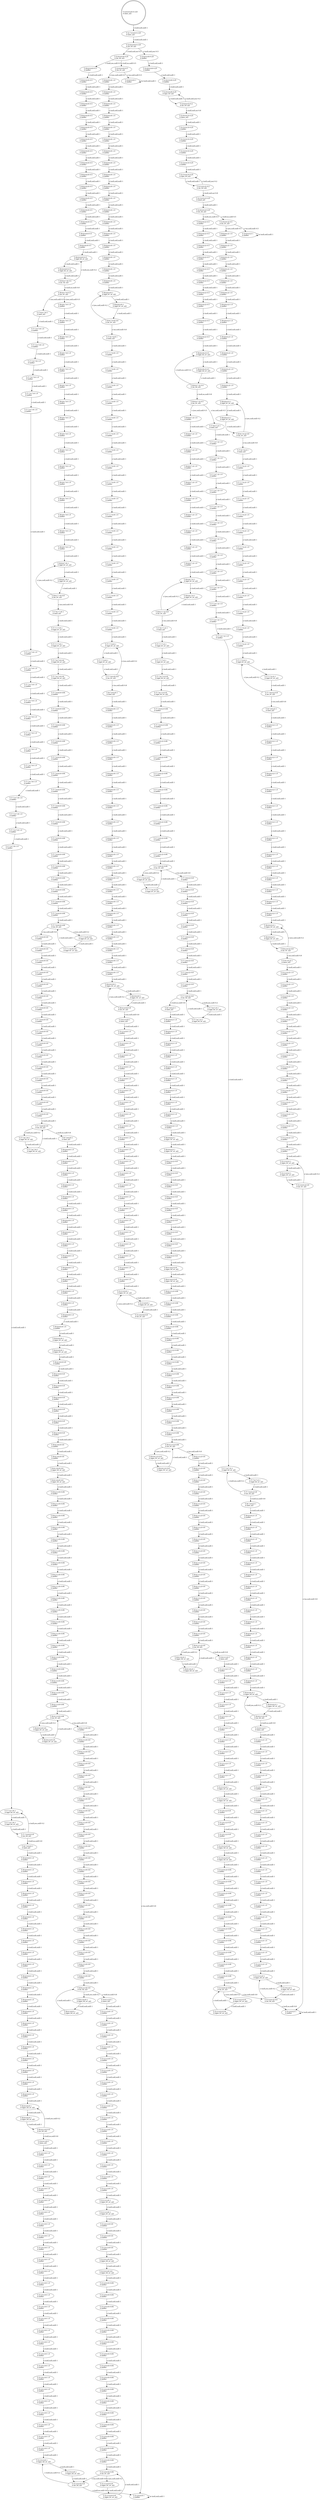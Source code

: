 digraph "G" {
root [label="Y (2,6,0,0,0) 0.125\lA (amr_a2)\l", labeljust="l", shape=doublecircle];
x0row638 [label="Y (3,3,0,0,0) 0.8\lA (as_b2_a2)\l"];
x0row639 [label="Y (3,3,0,0,0) 0.8\lA (as_b1_a2)\l"];
x0row408 [label="Y (6,6,3,0,2) 0.8\lA (as_b1_a2)\l"];
x0row705 [label="Y (6,6,0,3,0) 0.8\lA (as_b2_a2)\l"];
x0row465 [label="Y (8,8,0,7,0) 0.4\lA (as_b2_a2)\l"];
x0row677 [label="Y (7,7,0,7,0) 1\lA (ajpl_b2_a1_a2)\l"];
x0row573 [label="Y (6,6,6,6,0) 1\lA (ajpu_b1_a1_a2)\l"];
x0row750 [label="Y (7,7,7,0,0) 1\lA (ajpl_b1_a1_a2)\l"];
x0row201 [label="Y (6,6,6,6,2) 1\lA (ajpu_b1_a1_a2)\l"];
x0row210 [label="Y (6,6,3,6,2) 1\lA (ajpu_b2_a1_a2)\l"];
x0row785 [label="Y (3,6,3,0,0) 1\lA (amu_a2)\l"];
x0row615 [label="Y (3,3,3,3,0) 1\lA (ajpu_b1_a1_a2)\l"];
x0row506 [label="Y (7,7,7,7,0) 1\lA (ajpl_b1_a1_a2)\l"];
x0row577 [label="Y (6,6,6,3,0) 0.8\lA (ajpu_b1_a1_a2)\l"];
x0row576 [label="Y (6,6,3,6,0) 0.8\lA (ajpu_b2_a1_a2)\l"];
x0row768 [label="Y (6,7,6,0,0) 1\lA (aml_a2)\l"];
x0row473 [label="Y (8,8,0,7,0) 0.5\lA (as_b1_a2)\l"];
x0row722 [label="Y (2,8,0,0,0) 1\lA (aidle)\l"];
x0row755 [label="Y (7,7,6,0,0) 0.8\lA (as_b1_a2)\l"];
x0row405 [label="Y (6,6,6,0,2) 1\lA (ajpu_b1_a1_a2)\l"];
x0row695 [label="Y (6,7,0,6,0) 1\lA (aml_a2)\l"];
x0row101 [label="Y (8,8,0,7,2) 0.5\lA (as_b1_a2)\l"];
x0row702 [label="Y (6,6,0,6,0) 1\lA (ajpu_b2_a1_a2)\l"];
x0row521 [label="Y (7,7,6,7,0) 1\lA (ajpl_b2_a1_a2)\l"];
x0row524 [label="Y (7,7,6,6,0) 0.64\lA (as_b1_a2)\l"];
x0row204 [label="Y (6,6,3,6,2) 0.8\lA (ajpu_b2_a1_a2)\l"];
x0row205 [label="Y (6,6,6,3,2) 0.8\lA (ajpu_b1_a1_a2)\l"];
x0row778 [label="Y (6,6,3,0,0) 0.8\lA (as_b1_a2)\l"];
x0row621 [label="Y (3,3,0,3,0) 0.8\lA (ajpu_b2_a1_a2)\l"];
x0row622 [label="Y (3,3,3,0,0) 0.8\lA (ajpu_b1_a1_a2)\l"];
x0row511 [label="Y (7,7,6,7,0) 0.8\lA (ajpl_b2_a1_a2)\l"];
x0row415 [label="Y (3,6,3,0,2) 1\lA (amu_a2)\l"];
x0row212 [label="Y (6,6,3,3,2) 0.64\lA (as_b1_a2)\l"];
x0row629 [label="Y (3,3,0,3,0) 1\lA (ajpu_b2_a1_a2)\l"];
x0row631 [label="Y (3,3,0,0,0) 0.64\lA (as_b1_a2)\l"];
x0row584 [label="Y (6,6,3,3,0) 0.64\lA (as_b1_a2)\l"];
x0row609 [label="Y (3,6,3,3,0) 1\lA (amu_a2)\l"];
x0row500 [label="Y (7,8,7,7,0) 1\lA (aml_a2)\l"];
x0row663 [label="Y (3,6,0,3,0) 1\lA (amu_a2)\l"];
x0row656 [label="Y (3,3,0,0,0) 1\lA (aidle)\l"];
x0row299 [label="Y (7,8,0,7,2) 1\lA (aml_a2)\l"];
x0row482 [label="Y (8,8,8,7,0) 1\lA (ajpl_b1_a1_a2)\l"];
x0row364 [label="Y (8,8,7,0,2) 0.8\lA (as_b1_a2)\l"];
x0row250 [label="Y (3,3,3,0,2) 0.8\lA (ajpu_b1_a1_a2)\l"];
x0row582 [label="Y (6,6,3,6,0) 1\lA (ajpu_b2_a1_a2)\l"];
x0row128 [label="Y (7,8,7,7,2) 1\lA (aml_a2)\l"];
x0row682 [label="Y (7,7,0,6,0) 0.8\lA (as_b2_a2)\l"];
x0row310 [label="Y (7,7,0,6,2) 0.8\lA (as_b2_a2)\l"];
x0row257 [label="Y (3,3,0,3,2) 1\lA (ajpu_b2_a1_a2)\l"];
x0row266 [label="Y (3,3,0,0,2) 0.8\lA (as_b2_a2)\l"];
x0row385 [label="Y (7,7,6,0,2) 0.8\lA (as_b1_a2)\l"];
x0row648 [label="Y (3,3,3,0,0) 1\lA (ajpu_b1_a1_a2)\l"];
x0row490 [label="Y (8,8,7,7,0) 0.8\lA (as_b1_a2)\l"];
x0row727 [label="Y (8,8,8,0,0) 1\lA (ajpl_b1_a1_a2)\l"];
x0row734 [label="Y (8,8,7,0,0) 0.8\lA (as_b1_a2)\l"];
x0row744 [label="Y (7,8,7,0,0) 1\lA (aml_a2)\l"];
x0row775 [label="Y (6,6,6,0,0) 1\lA (ajpu_b1_a1_a2)\l"];
x0row589 [label="Y (6,6,3,3,0) 0.8\lA (as_b2_a2)\l"];
x0row259 [label="Y (3,3,0,0,2) 0.64\lA (as_b1_a2)\l"];
x0row217 [label="Y (6,6,3,3,2) 0.8\lA (as_b2_a2)\l"];
x0row267 [label="Y (3,3,0,0,2) 0.8\lA (as_b1_a2)\l"];
x0row4 [label="Y (2,7,0,0,0) 0.125\lA (amr_a2)\l"];
x0row323 [label="Y (6,7,0,6,2) 1\lA (aml_a2)\l"];
x0row330 [label="Y (6,6,0,6,2) 1\lA (ajpu_b2_a1_a2)\l"];
x0row194 [label="Y (6,7,6,6,2) 1\lA (aml_a2)\l"];
x0row160 [label="Y (7,7,6,6,2) 0.8\lA (as_b2_a2)\l"];
x0row110 [label="Y (8,8,8,7,2) 1\lA (ajpl_b1_a1_a2)\l"];
x0row8 [label="Y (2,8,0,0,0) 0.125\lA (as_b3_a2)\l"];
x0row249 [label="Y (3,3,0,3,2) 0.8\lA (ajpu_b2_a1_a2)\l"];
x0row333 [label="Y (6,6,0,3,2) 0.8\lA (as_b2_a2)\l"];
x0row152 [label="Y (7,7,6,6,2) 0.64\lA (as_b1_a2)\l"];
x0row50 [label="Y (2,5,0,0,2) 0.2\lA (as_b3_a2)\l"];
x0row380 [label="Y (7,7,7,0,2) 1\lA (ajpl_b1_a1_a2)\l"];
x0row357 [label="Y (8,8,8,0,2) 1\lA (ajpl_b1_a1_a2)\l"];
x0row452 [label="Y (8,8,0,8,0) 0.5\lA (ajpl_b2_a1_a2)\l"];
x0row284 [label="Y (3,3,0,0,2) 1\lA (aidle)\l"];
x0row398 [label="Y (6,7,6,0,2) 1\lA (aml_a2)\l"];
x0row671 [label="Y (7,8,0,7,0) 1\lA (aml_a2)\l"];
x0row149 [label="Y (7,7,6,7,2) 1\lA (ajpl_b2_a1_a2)\l"];
x0row37 [label="Y (2,8,0,0,5) 0.25\lA (amu_a2)\l"];
x0row566 [label="Y (6,7,6,6,0) 1\lA (aml_a2)\l"];
x0row17 [label="Y (2,8,0,0,8) 0.25\lA (apu_b3_a2)\l"];
x0row18 [label="Y (2,8,0,0,0) 0.25\lA (as_b2_a2)\l"];
x0row27 [label="Y (2,8,0,0,5) 0.2\lA (as_b3_a2)\l"];
x0row93 [label="Y (8,8,0,7,2) 0.4\lA (as_b2_a2)\l"];
x0row291 [label="Y (3,6,0,3,2) 1\lA (amu_a2)\l"];
x0row351 [label="Y (2,8,0,0,2) 1\lA (aidle)\l"];
x0row118 [label="Y (8,8,7,7,2) 0.8\lA (as_b1_a2)\l"];
x0row276 [label="Y (3,3,3,0,2) 1\lA (ajpu_b1_a1_a2)\l"];
x0row237 [label="Y (3,6,3,3,2) 1\lA (amu_a2)\l"];
x0row532 [label="Y (7,7,6,6,0) 0.8\lA (as_b2_a2)\l"];
x0row445 [label="Y (2,8,0,0,0) 0.5\lA (as_b1_a2)\l"];
x0row141 [label="Y (7,7,7,6,2) 0.8\lA (ajpl_b1_a1_a2)\l"];
x0row139 [label="Y (7,7,6,7,2) 0.8\lA (ajpl_b2_a1_a2)\l"];
x0row374 [label="Y (7,8,7,0,2) 1\lA (aml_a2)\l"];
x0row40 [label="Y (2,5,0,0,5) 0.25\lA (apu_b3_a2)\l"];
x0row134 [label="Y (7,7,7,7,2) 1\lA (ajpl_b1_a1_a2)\l"];
x0row305 [label="Y (7,7,0,7,2) 1\lA (ajpl_b2_a1_a2)\l"];
x0row243 [label="Y (3,3,3,3,2) 1\lA (ajpu_b1_a1_a2)\l"];
x0row63 [label="Y (2,8,0,0,2) 0.25\lA (as_b2_a2)\l"];
x0row80 [label="Y (8,8,0,8,2) 0.5\lA (ajpl_b2_a1_a2)\l"];
x0row58 [label="Y (2,5,0,0,2) 0.25\lA (amd_a2)\l"];
x0row72 [label="Y (2,8,0,0,2) 0.5\lA (as_b1_a2)\l"];
x0row513 [label="Y (7,7,7,6,0) 0.8\lA (ajpl_b1_a1_a2)\l"];
x0row17_noop_0 [label="Y (2,8,0,0,8) 0.25\lA (aidle)\l"];
x0row17_noop_1 [label="Y (2,8,0,0,8) 0.25\lA (aidle)\l"];
x0row17_noop_2 [label="Y (2,8,0,0,8) 0.25\lA (aidle)\l"];
x0row40_noop_0 [label="Y (2,5,0,0,5) 0.25\lA (aidle)\l"];
x0row40_noop_1 [label="Y (2,5,0,0,5) 0.25\lA (aidle)\l"];
x0row40_noop_2 [label="Y (2,5,0,0,5) 0.25\lA (aidle)\l"];
x0row40_noop_3 [label="Y (2,5,0,0,5) 0.25\lA (aidle)\l"];
x0row452_noop_0 [label="Y (8,8,0,8,0) 0.5\lA (aidle)\l"];
x0row452_noop_1 [label="Y (8,8,0,8,0) 0.5\lA (aidle)\l"];
x0row452_noop_2 [label="Y (8,8,0,8,0) 0.5\lA (aidle)\l"];
x0row452_noop_3 [label="Y (8,8,0,8,0) 0.5\lA (aidle)\l"];
x0row452_noop_4 [label="Y (8,8,0,8,0) 0.5\lA (aidle)\l"];
x0row452_noop_5 [label="Y (8,8,0,8,0) 0.5\lA (aidle)\l"];
x0row452_noop_6 [label="Y (8,8,0,8,0) 0.5\lA (aidle)\l"];
x0row452_noop_7 [label="Y (8,8,0,8,0) 0.5\lA (aidle)\l"];
x0row452_noop_8 [label="Y (8,8,0,8,0) 0.5\lA (aidle)\l"];
x0row452_noop_9 [label="Y (8,8,0,8,0) 0.5\lA (aidle)\l"];
x0row452_noop_10 [label="Y (8,8,0,8,0) 0.5\lA (aidle)\l"];
x0row452_noop_11 [label="Y (8,8,0,8,0) 0.5\lA (aidle)\l"];
x0row452_noop_12 [label="Y (8,8,0,8,0) 0.5\lA (aidle)\l"];
x0row452_noop_13 [label="Y (8,8,0,8,0) 0.5\lA (aidle)\l"];
x0row452_noop_14 [label="Y (8,8,0,8,0) 0.5\lA (aidle)\l"];
x0row452_noop_15 [label="Y (8,8,0,8,0) 0.5\lA (aidle)\l"];
x0row727_noop_0 [label="Y (8,8,8,0,0) 1.0\lA (aidle)\l"];
x0row727_noop_1 [label="Y (8,8,8,0,0) 1.0\lA (aidle)\l"];
x0row727_noop_2 [label="Y (8,8,8,0,0) 1.0\lA (aidle)\l"];
x0row727_noop_3 [label="Y (8,8,8,0,0) 1.0\lA (aidle)\l"];
x0row727_noop_4 [label="Y (8,8,8,0,0) 1.0\lA (aidle)\l"];
x0row727_noop_5 [label="Y (8,8,8,0,0) 1.0\lA (aidle)\l"];
x0row727_noop_6 [label="Y (8,8,8,0,0) 1.0\lA (aidle)\l"];
x0row727_noop_7 [label="Y (8,8,8,0,0) 1.0\lA (aidle)\l"];
x0row727_noop_8 [label="Y (8,8,8,0,0) 1.0\lA (aidle)\l"];
x0row727_noop_9 [label="Y (8,8,8,0,0) 1.0\lA (aidle)\l"];
x0row727_noop_10 [label="Y (8,8,8,0,0) 1.0\lA (aidle)\l"];
x0row727_noop_11 [label="Y (8,8,8,0,0) 1.0\lA (aidle)\l"];
x0row727_noop_12 [label="Y (8,8,8,0,0) 1.0\lA (aidle)\l"];
x0row727_noop_13 [label="Y (8,8,8,0,0) 1.0\lA (aidle)\l"];
x0row727_noop_14 [label="Y (8,8,8,0,0) 1.0\lA (aidle)\l"];
x0row727_noop_15 [label="Y (8,8,8,0,0) 1.0\lA (aidle)\l"];
x0row727_noop_16 [label="Y (8,8,8,0,0) 1.0\lA (aidle)\l"];
x0row727_noop_17 [label="Y (8,8,8,0,0) 1.0\lA (aidle)\l"];
x0row482_noop_0 [label="Y (8,8,8,7,0) 1.0\lA (aidle)\l"];
x0row482_noop_1 [label="Y (8,8,8,7,0) 1.0\lA (aidle)\l"];
x0row482_noop_2 [label="Y (8,8,8,7,0) 1.0\lA (aidle)\l"];
x0row482_noop_3 [label="Y (8,8,8,7,0) 1.0\lA (aidle)\l"];
x0row482_noop_4 [label="Y (8,8,8,7,0) 1.0\lA (aidle)\l"];
x0row482_noop_5 [label="Y (8,8,8,7,0) 1.0\lA (aidle)\l"];
x0row482_noop_6 [label="Y (8,8,8,7,0) 1.0\lA (aidle)\l"];
x0row482_noop_7 [label="Y (8,8,8,7,0) 1.0\lA (aidle)\l"];
x0row482_noop_8 [label="Y (8,8,8,7,0) 1.0\lA (aidle)\l"];
x0row482_noop_9 [label="Y (8,8,8,7,0) 1.0\lA (aidle)\l"];
x0row482_noop_10 [label="Y (8,8,8,7,0) 1.0\lA (aidle)\l"];
x0row482_noop_11 [label="Y (8,8,8,7,0) 1.0\lA (aidle)\l"];
x0row482_noop_12 [label="Y (8,8,8,7,0) 1.0\lA (aidle)\l"];
x0row482_noop_13 [label="Y (8,8,8,7,0) 1.0\lA (aidle)\l"];
x0row482_noop_14 [label="Y (8,8,8,7,0) 1.0\lA (aidle)\l"];
x0row482_noop_15 [label="Y (8,8,8,7,0) 1.0\lA (aidle)\l"];
x0row677_noop_0 [label="Y (7,7,0,7,0) 1.0\lA (aidle)\l"];
x0row677_noop_1 [label="Y (7,7,0,7,0) 1.0\lA (aidle)\l"];
x0row677_noop_2 [label="Y (7,7,0,7,0) 1.0\lA (aidle)\l"];
x0row677_noop_3 [label="Y (7,7,0,7,0) 1.0\lA (aidle)\l"];
x0row677_noop_4 [label="Y (7,7,0,7,0) 1.0\lA (aidle)\l"];
x0row677_noop_5 [label="Y (7,7,0,7,0) 1.0\lA (aidle)\l"];
x0row677_noop_6 [label="Y (7,7,0,7,0) 1.0\lA (aidle)\l"];
x0row677_noop_7 [label="Y (7,7,0,7,0) 1.0\lA (aidle)\l"];
x0row677_noop_8 [label="Y (7,7,0,7,0) 1.0\lA (aidle)\l"];
x0row677_noop_9 [label="Y (7,7,0,7,0) 1.0\lA (aidle)\l"];
x0row677_noop_10 [label="Y (7,7,0,7,0) 1.0\lA (aidle)\l"];
x0row677_noop_11 [label="Y (7,7,0,7,0) 1.0\lA (aidle)\l"];
x0row677_noop_12 [label="Y (7,7,0,7,0) 1.0\lA (aidle)\l"];
x0row677_noop_13 [label="Y (7,7,0,7,0) 1.0\lA (aidle)\l"];
x0row677_noop_14 [label="Y (7,7,0,7,0) 1.0\lA (aidle)\l"];
x0row677_noop_15 [label="Y (7,7,0,7,0) 1.0\lA (aidle)\l"];
x0row677_noop_16 [label="Y (7,7,0,7,0) 1.0\lA (aidle)\l"];
x0row677_noop_17 [label="Y (7,7,0,7,0) 1.0\lA (aidle)\l"];
x0row677_noop_18 [label="Y (7,7,0,7,0) 1.0\lA (aidle)\l"];
x0row750_noop_0 [label="Y (7,7,7,0,0) 1.0\lA (aidle)\l"];
x0row750_noop_1 [label="Y (7,7,7,0,0) 1.0\lA (aidle)\l"];
x0row750_noop_2 [label="Y (7,7,7,0,0) 1.0\lA (aidle)\l"];
x0row750_noop_3 [label="Y (7,7,7,0,0) 1.0\lA (aidle)\l"];
x0row750_noop_4 [label="Y (7,7,7,0,0) 1.0\lA (aidle)\l"];
x0row750_noop_5 [label="Y (7,7,7,0,0) 1.0\lA (aidle)\l"];
x0row750_noop_6 [label="Y (7,7,7,0,0) 1.0\lA (aidle)\l"];
x0row750_noop_7 [label="Y (7,7,7,0,0) 1.0\lA (aidle)\l"];
x0row750_noop_8 [label="Y (7,7,7,0,0) 1.0\lA (aidle)\l"];
x0row750_noop_9 [label="Y (7,7,7,0,0) 1.0\lA (aidle)\l"];
x0row750_noop_10 [label="Y (7,7,7,0,0) 1.0\lA (aidle)\l"];
x0row750_noop_11 [label="Y (7,7,7,0,0) 1.0\lA (aidle)\l"];
x0row750_noop_12 [label="Y (7,7,7,0,0) 1.0\lA (aidle)\l"];
x0row750_noop_13 [label="Y (7,7,7,0,0) 1.0\lA (aidle)\l"];
x0row750_noop_14 [label="Y (7,7,7,0,0) 1.0\lA (aidle)\l"];
x0row750_noop_15 [label="Y (7,7,7,0,0) 1.0\lA (aidle)\l"];
x0row750_noop_16 [label="Y (7,7,7,0,0) 1.0\lA (aidle)\l"];
x0row750_noop_17 [label="Y (7,7,7,0,0) 1.0\lA (aidle)\l"];
x0row80_noop_0 [label="Y (8,8,0,8,2) 0.5\lA (aidle)\l"];
x0row80_noop_1 [label="Y (8,8,0,8,2) 0.5\lA (aidle)\l"];
x0row80_noop_2 [label="Y (8,8,0,8,2) 0.5\lA (aidle)\l"];
x0row80_noop_3 [label="Y (8,8,0,8,2) 0.5\lA (aidle)\l"];
x0row80_noop_4 [label="Y (8,8,0,8,2) 0.5\lA (aidle)\l"];
x0row80_noop_5 [label="Y (8,8,0,8,2) 0.5\lA (aidle)\l"];
x0row80_noop_6 [label="Y (8,8,0,8,2) 0.5\lA (aidle)\l"];
x0row80_noop_7 [label="Y (8,8,0,8,2) 0.5\lA (aidle)\l"];
x0row80_noop_8 [label="Y (8,8,0,8,2) 0.5\lA (aidle)\l"];
x0row80_noop_9 [label="Y (8,8,0,8,2) 0.5\lA (aidle)\l"];
x0row357_noop_0 [label="Y (8,8,8,0,2) 1.0\lA (aidle)\l"];
x0row357_noop_1 [label="Y (8,8,8,0,2) 1.0\lA (aidle)\l"];
x0row357_noop_2 [label="Y (8,8,8,0,2) 1.0\lA (aidle)\l"];
x0row357_noop_3 [label="Y (8,8,8,0,2) 1.0\lA (aidle)\l"];
x0row357_noop_4 [label="Y (8,8,8,0,2) 1.0\lA (aidle)\l"];
x0row357_noop_5 [label="Y (8,8,8,0,2) 1.0\lA (aidle)\l"];
x0row357_noop_6 [label="Y (8,8,8,0,2) 1.0\lA (aidle)\l"];
x0row357_noop_7 [label="Y (8,8,8,0,2) 1.0\lA (aidle)\l"];
x0row357_noop_8 [label="Y (8,8,8,0,2) 1.0\lA (aidle)\l"];
x0row357_noop_9 [label="Y (8,8,8,0,2) 1.0\lA (aidle)\l"];
x0row357_noop_10 [label="Y (8,8,8,0,2) 1.0\lA (aidle)\l"];
x0row357_noop_11 [label="Y (8,8,8,0,2) 1.0\lA (aidle)\l"];
x0row110_noop_0 [label="Y (8,8,8,7,2) 1.0\lA (aidle)\l"];
x0row110_noop_1 [label="Y (8,8,8,7,2) 1.0\lA (aidle)\l"];
x0row110_noop_2 [label="Y (8,8,8,7,2) 1.0\lA (aidle)\l"];
x0row110_noop_3 [label="Y (8,8,8,7,2) 1.0\lA (aidle)\l"];
x0row110_noop_4 [label="Y (8,8,8,7,2) 1.0\lA (aidle)\l"];
x0row110_noop_5 [label="Y (8,8,8,7,2) 1.0\lA (aidle)\l"];
x0row110_noop_6 [label="Y (8,8,8,7,2) 1.0\lA (aidle)\l"];
x0row110_noop_7 [label="Y (8,8,8,7,2) 1.0\lA (aidle)\l"];
x0row110_noop_8 [label="Y (8,8,8,7,2) 1.0\lA (aidle)\l"];
x0row110_noop_9 [label="Y (8,8,8,7,2) 1.0\lA (aidle)\l"];
x0row702_noop_0 [label="Y (6,6,0,6,0) 1.0\lA (aidle)\l"];
x0row702_noop_1 [label="Y (6,6,0,6,0) 1.0\lA (aidle)\l"];
x0row702_noop_2 [label="Y (6,6,0,6,0) 1.0\lA (aidle)\l"];
x0row702_noop_3 [label="Y (6,6,0,6,0) 1.0\lA (aidle)\l"];
x0row702_noop_4 [label="Y (6,6,0,6,0) 1.0\lA (aidle)\l"];
x0row702_noop_5 [label="Y (6,6,0,6,0) 1.0\lA (aidle)\l"];
x0row702_noop_6 [label="Y (6,6,0,6,0) 1.0\lA (aidle)\l"];
x0row702_noop_7 [label="Y (6,6,0,6,0) 1.0\lA (aidle)\l"];
x0row702_noop_8 [label="Y (6,6,0,6,0) 1.0\lA (aidle)\l"];
x0row702_noop_9 [label="Y (6,6,0,6,0) 1.0\lA (aidle)\l"];
x0row702_noop_10 [label="Y (6,6,0,6,0) 1.0\lA (aidle)\l"];
x0row702_noop_11 [label="Y (6,6,0,6,0) 1.0\lA (aidle)\l"];
x0row702_noop_12 [label="Y (6,6,0,6,0) 1.0\lA (aidle)\l"];
x0row702_noop_13 [label="Y (6,6,0,6,0) 1.0\lA (aidle)\l"];
x0row702_noop_14 [label="Y (6,6,0,6,0) 1.0\lA (aidle)\l"];
x0row702_noop_15 [label="Y (6,6,0,6,0) 1.0\lA (aidle)\l"];
x0row702_noop_16 [label="Y (6,6,0,6,0) 1.0\lA (aidle)\l"];
x0row702_noop_17 [label="Y (6,6,0,6,0) 1.0\lA (aidle)\l"];
x0row702_noop_18 [label="Y (6,6,0,6,0) 1.0\lA (aidle)\l"];
x0row702_noop_19 [label="Y (6,6,0,6,0) 1.0\lA (aidle)\l"];
x0row702_noop_20 [label="Y (6,6,0,6,0) 1.0\lA (aidle)\l"];
x0row775_noop_0 [label="Y (6,6,6,0,0) 1.0\lA (aidle)\l"];
x0row775_noop_1 [label="Y (6,6,6,0,0) 1.0\lA (aidle)\l"];
x0row775_noop_2 [label="Y (6,6,6,0,0) 1.0\lA (aidle)\l"];
x0row775_noop_3 [label="Y (6,6,6,0,0) 1.0\lA (aidle)\l"];
x0row775_noop_4 [label="Y (6,6,6,0,0) 1.0\lA (aidle)\l"];
x0row775_noop_5 [label="Y (6,6,6,0,0) 1.0\lA (aidle)\l"];
x0row775_noop_6 [label="Y (6,6,6,0,0) 1.0\lA (aidle)\l"];
x0row775_noop_7 [label="Y (6,6,6,0,0) 1.0\lA (aidle)\l"];
x0row775_noop_8 [label="Y (6,6,6,0,0) 1.0\lA (aidle)\l"];
x0row775_noop_9 [label="Y (6,6,6,0,0) 1.0\lA (aidle)\l"];
x0row775_noop_10 [label="Y (6,6,6,0,0) 1.0\lA (aidle)\l"];
x0row775_noop_11 [label="Y (6,6,6,0,0) 1.0\lA (aidle)\l"];
x0row775_noop_12 [label="Y (6,6,6,0,0) 1.0\lA (aidle)\l"];
x0row775_noop_13 [label="Y (6,6,6,0,0) 1.0\lA (aidle)\l"];
x0row775_noop_14 [label="Y (6,6,6,0,0) 1.0\lA (aidle)\l"];
x0row775_noop_15 [label="Y (6,6,6,0,0) 1.0\lA (aidle)\l"];
x0row775_noop_16 [label="Y (6,6,6,0,0) 1.0\lA (aidle)\l"];
x0row775_noop_17 [label="Y (6,6,6,0,0) 1.0\lA (aidle)\l"];
x0row775_noop_18 [label="Y (6,6,6,0,0) 1.0\lA (aidle)\l"];
x0row775_noop_19 [label="Y (6,6,6,0,0) 1.0\lA (aidle)\l"];
x0row524_noop_0 [label="Y (7,7,6,6,0) 0.64\lA (aidle)\l"];
x0row524_noop_1 [label="Y (7,7,6,6,0) 0.64\lA (aidle)\l"];
x0row524_noop_2 [label="Y (7,7,6,6,0) 0.64\lA (aidle)\l"];
x0row524_noop_3 [label="Y (7,7,6,6,0) 0.64\lA (aidle)\l"];
x0row524_noop_4 [label="Y (7,7,6,6,0) 0.64\lA (aidle)\l"];
x0row524_noop_5 [label="Y (7,7,6,6,0) 0.64\lA (aidle)\l"];
x0row524_noop_6 [label="Y (7,7,6,6,0) 0.64\lA (aidle)\l"];
x0row524_noop_7 [label="Y (7,7,6,6,0) 0.64\lA (aidle)\l"];
x0row524_noop_8 [label="Y (7,7,6,6,0) 0.64\lA (aidle)\l"];
x0row524_noop_9 [label="Y (7,7,6,6,0) 0.64\lA (aidle)\l"];
x0row524_noop_10 [label="Y (7,7,6,6,0) 0.64\lA (aidle)\l"];
x0row524_noop_11 [label="Y (7,7,6,6,0) 0.64\lA (aidle)\l"];
x0row524_noop_12 [label="Y (7,7,6,6,0) 0.64\lA (aidle)\l"];
x0row524_noop_13 [label="Y (7,7,6,6,0) 0.64\lA (aidle)\l"];
x0row524_noop_14 [label="Y (7,7,6,6,0) 0.64\lA (aidle)\l"];
x0row524_noop_15 [label="Y (7,7,6,6,0) 0.64\lA (aidle)\l"];
x0row305_noop_0 [label="Y (7,7,0,7,2) 1.0\lA (aidle)\l"];
x0row305_noop_1 [label="Y (7,7,0,7,2) 1.0\lA (aidle)\l"];
x0row305_noop_2 [label="Y (7,7,0,7,2) 1.0\lA (aidle)\l"];
x0row305_noop_3 [label="Y (7,7,0,7,2) 1.0\lA (aidle)\l"];
x0row305_noop_4 [label="Y (7,7,0,7,2) 1.0\lA (aidle)\l"];
x0row305_noop_5 [label="Y (7,7,0,7,2) 1.0\lA (aidle)\l"];
x0row305_noop_6 [label="Y (7,7,0,7,2) 1.0\lA (aidle)\l"];
x0row305_noop_7 [label="Y (7,7,0,7,2) 1.0\lA (aidle)\l"];
x0row305_noop_8 [label="Y (7,7,0,7,2) 1.0\lA (aidle)\l"];
x0row305_noop_9 [label="Y (7,7,0,7,2) 1.0\lA (aidle)\l"];
x0row305_noop_10 [label="Y (7,7,0,7,2) 1.0\lA (aidle)\l"];
x0row305_noop_11 [label="Y (7,7,0,7,2) 1.0\lA (aidle)\l"];
x0row305_noop_12 [label="Y (7,7,0,7,2) 1.0\lA (aidle)\l"];
x0row380_noop_0 [label="Y (7,7,7,0,2) 1.0\lA (aidle)\l"];
x0row380_noop_1 [label="Y (7,7,7,0,2) 1.0\lA (aidle)\l"];
x0row380_noop_2 [label="Y (7,7,7,0,2) 1.0\lA (aidle)\l"];
x0row380_noop_3 [label="Y (7,7,7,0,2) 1.0\lA (aidle)\l"];
x0row380_noop_4 [label="Y (7,7,7,0,2) 1.0\lA (aidle)\l"];
x0row380_noop_5 [label="Y (7,7,7,0,2) 1.0\lA (aidle)\l"];
x0row380_noop_6 [label="Y (7,7,7,0,2) 1.0\lA (aidle)\l"];
x0row380_noop_7 [label="Y (7,7,7,0,2) 1.0\lA (aidle)\l"];
x0row380_noop_8 [label="Y (7,7,7,0,2) 1.0\lA (aidle)\l"];
x0row380_noop_9 [label="Y (7,7,7,0,2) 1.0\lA (aidle)\l"];
x0row380_noop_10 [label="Y (7,7,7,0,2) 1.0\lA (aidle)\l"];
x0row380_noop_11 [label="Y (7,7,7,0,2) 1.0\lA (aidle)\l"];
x0row532_noop_0 [label="Y (7,7,6,6,0) 0.8\lA (aidle)\l"];
x0row532_noop_1 [label="Y (7,7,6,6,0) 0.8\lA (aidle)\l"];
x0row532_noop_2 [label="Y (7,7,6,6,0) 0.8\lA (aidle)\l"];
x0row532_noop_3 [label="Y (7,7,6,6,0) 0.8\lA (aidle)\l"];
x0row532_noop_4 [label="Y (7,7,6,6,0) 0.8\lA (aidle)\l"];
x0row532_noop_5 [label="Y (7,7,6,6,0) 0.8\lA (aidle)\l"];
x0row532_noop_6 [label="Y (7,7,6,6,0) 0.8\lA (aidle)\l"];
x0row532_noop_7 [label="Y (7,7,6,6,0) 0.8\lA (aidle)\l"];
x0row532_noop_8 [label="Y (7,7,6,6,0) 0.8\lA (aidle)\l"];
x0row532_noop_9 [label="Y (7,7,6,6,0) 0.8\lA (aidle)\l"];
x0row532_noop_10 [label="Y (7,7,6,6,0) 0.8\lA (aidle)\l"];
x0row532_noop_11 [label="Y (7,7,6,6,0) 0.8\lA (aidle)\l"];
x0row532_noop_12 [label="Y (7,7,6,6,0) 0.8\lA (aidle)\l"];
x0row532_noop_13 [label="Y (7,7,6,6,0) 0.8\lA (aidle)\l"];
x0row532_noop_14 [label="Y (7,7,6,6,0) 0.8\lA (aidle)\l"];
x0row532_noop_15 [label="Y (7,7,6,6,0) 0.8\lA (aidle)\l"];
x0row573_noop_0 [label="Y (6,6,6,6,0) 1.0\lA (aidle)\l"];
x0row573_noop_1 [label="Y (6,6,6,6,0) 1.0\lA (aidle)\l"];
x0row573_noop_2 [label="Y (6,6,6,6,0) 1.0\lA (aidle)\l"];
x0row573_noop_3 [label="Y (6,6,6,6,0) 1.0\lA (aidle)\l"];
x0row573_noop_4 [label="Y (6,6,6,6,0) 1.0\lA (aidle)\l"];
x0row573_noop_5 [label="Y (6,6,6,6,0) 1.0\lA (aidle)\l"];
x0row573_noop_6 [label="Y (6,6,6,6,0) 1.0\lA (aidle)\l"];
x0row573_noop_7 [label="Y (6,6,6,6,0) 1.0\lA (aidle)\l"];
x0row573_noop_8 [label="Y (6,6,6,6,0) 1.0\lA (aidle)\l"];
x0row573_noop_9 [label="Y (6,6,6,6,0) 1.0\lA (aidle)\l"];
x0row573_noop_10 [label="Y (6,6,6,6,0) 1.0\lA (aidle)\l"];
x0row573_noop_11 [label="Y (6,6,6,6,0) 1.0\lA (aidle)\l"];
x0row573_noop_12 [label="Y (6,6,6,6,0) 1.0\lA (aidle)\l"];
x0row573_noop_13 [label="Y (6,6,6,6,0) 1.0\lA (aidle)\l"];
x0row573_noop_14 [label="Y (6,6,6,6,0) 1.0\lA (aidle)\l"];
x0row573_noop_15 [label="Y (6,6,6,6,0) 1.0\lA (aidle)\l"];
x0row629_noop_0 [label="Y (3,3,0,3,0) 1.0\lA (aidle)\l"];
x0row629_noop_1 [label="Y (3,3,0,3,0) 1.0\lA (aidle)\l"];
x0row629_noop_2 [label="Y (3,3,0,3,0) 1.0\lA (aidle)\l"];
x0row629_noop_3 [label="Y (3,3,0,3,0) 1.0\lA (aidle)\l"];
x0row629_noop_4 [label="Y (3,3,0,3,0) 1.0\lA (aidle)\l"];
x0row629_noop_5 [label="Y (3,3,0,3,0) 1.0\lA (aidle)\l"];
x0row629_noop_6 [label="Y (3,3,0,3,0) 1.0\lA (aidle)\l"];
x0row629_noop_7 [label="Y (3,3,0,3,0) 1.0\lA (aidle)\l"];
x0row629_noop_8 [label="Y (3,3,0,3,0) 1.0\lA (aidle)\l"];
x0row629_noop_9 [label="Y (3,3,0,3,0) 1.0\lA (aidle)\l"];
x0row629_noop_10 [label="Y (3,3,0,3,0) 1.0\lA (aidle)\l"];
x0row629_noop_11 [label="Y (3,3,0,3,0) 1.0\lA (aidle)\l"];
x0row629_noop_12 [label="Y (3,3,0,3,0) 1.0\lA (aidle)\l"];
x0row629_noop_13 [label="Y (3,3,0,3,0) 1.0\lA (aidle)\l"];
x0row629_noop_14 [label="Y (3,3,0,3,0) 1.0\lA (aidle)\l"];
x0row629_noop_15 [label="Y (3,3,0,3,0) 1.0\lA (aidle)\l"];
x0row629_noop_16 [label="Y (3,3,0,3,0) 1.0\lA (aidle)\l"];
x0row629_noop_17 [label="Y (3,3,0,3,0) 1.0\lA (aidle)\l"];
x0row629_noop_18 [label="Y (3,3,0,3,0) 1.0\lA (aidle)\l"];
x0row629_noop_19 [label="Y (3,3,0,3,0) 1.0\lA (aidle)\l"];
x0row629_noop_20 [label="Y (3,3,0,3,0) 1.0\lA (aidle)\l"];
x0row629_noop_21 [label="Y (3,3,0,3,0) 1.0\lA (aidle)\l"];
x0row629_noop_22 [label="Y (3,3,0,3,0) 1.0\lA (aidle)\l"];
x0row629_noop_23 [label="Y (3,3,0,3,0) 1.0\lA (aidle)\l"];
x0row629_noop_24 [label="Y (3,3,0,3,0) 1.0\lA (aidle)\l"];
x0row629_noop_25 [label="Y (3,3,0,3,0) 1.0\lA (aidle)\l"];
x0row648_noop_0 [label="Y (3,3,3,0,0) 1.0\lA (aidle)\l"];
x0row648_noop_1 [label="Y (3,3,3,0,0) 1.0\lA (aidle)\l"];
x0row648_noop_2 [label="Y (3,3,3,0,0) 1.0\lA (aidle)\l"];
x0row648_noop_3 [label="Y (3,3,3,0,0) 1.0\lA (aidle)\l"];
x0row648_noop_4 [label="Y (3,3,3,0,0) 1.0\lA (aidle)\l"];
x0row648_noop_5 [label="Y (3,3,3,0,0) 1.0\lA (aidle)\l"];
x0row648_noop_6 [label="Y (3,3,3,0,0) 1.0\lA (aidle)\l"];
x0row648_noop_7 [label="Y (3,3,3,0,0) 1.0\lA (aidle)\l"];
x0row648_noop_8 [label="Y (3,3,3,0,0) 1.0\lA (aidle)\l"];
x0row648_noop_9 [label="Y (3,3,3,0,0) 1.0\lA (aidle)\l"];
x0row648_noop_10 [label="Y (3,3,3,0,0) 1.0\lA (aidle)\l"];
x0row648_noop_11 [label="Y (3,3,3,0,0) 1.0\lA (aidle)\l"];
x0row648_noop_12 [label="Y (3,3,3,0,0) 1.0\lA (aidle)\l"];
x0row648_noop_13 [label="Y (3,3,3,0,0) 1.0\lA (aidle)\l"];
x0row648_noop_14 [label="Y (3,3,3,0,0) 1.0\lA (aidle)\l"];
x0row648_noop_15 [label="Y (3,3,3,0,0) 1.0\lA (aidle)\l"];
x0row648_noop_16 [label="Y (3,3,3,0,0) 1.0\lA (aidle)\l"];
x0row648_noop_17 [label="Y (3,3,3,0,0) 1.0\lA (aidle)\l"];
x0row648_noop_18 [label="Y (3,3,3,0,0) 1.0\lA (aidle)\l"];
x0row648_noop_19 [label="Y (3,3,3,0,0) 1.0\lA (aidle)\l"];
x0row648_noop_20 [label="Y (3,3,3,0,0) 1.0\lA (aidle)\l"];
x0row648_noop_21 [label="Y (3,3,3,0,0) 1.0\lA (aidle)\l"];
x0row576_noop_0 [label="Y (6,6,3,6,0) 0.8\lA (aidle)\l"];
x0row576_noop_1 [label="Y (6,6,3,6,0) 0.8\lA (aidle)\l"];
x0row576_noop_2 [label="Y (6,6,3,6,0) 0.8\lA (aidle)\l"];
x0row576_noop_3 [label="Y (6,6,3,6,0) 0.8\lA (aidle)\l"];
x0row576_noop_4 [label="Y (6,6,3,6,0) 0.8\lA (aidle)\l"];
x0row576_noop_5 [label="Y (6,6,3,6,0) 0.8\lA (aidle)\l"];
x0row576_noop_6 [label="Y (6,6,3,6,0) 0.8\lA (aidle)\l"];
x0row576_noop_7 [label="Y (6,6,3,6,0) 0.8\lA (aidle)\l"];
x0row576_noop_8 [label="Y (6,6,3,6,0) 0.8\lA (aidle)\l"];
x0row330_noop_0 [label="Y (6,6,0,6,2) 1.0\lA (aidle)\l"];
x0row330_noop_1 [label="Y (6,6,0,6,2) 1.0\lA (aidle)\l"];
x0row330_noop_2 [label="Y (6,6,0,6,2) 1.0\lA (aidle)\l"];
x0row330_noop_3 [label="Y (6,6,0,6,2) 1.0\lA (aidle)\l"];
x0row330_noop_4 [label="Y (6,6,0,6,2) 1.0\lA (aidle)\l"];
x0row330_noop_5 [label="Y (6,6,0,6,2) 1.0\lA (aidle)\l"];
x0row330_noop_6 [label="Y (6,6,0,6,2) 1.0\lA (aidle)\l"];
x0row330_noop_7 [label="Y (6,6,0,6,2) 1.0\lA (aidle)\l"];
x0row330_noop_8 [label="Y (6,6,0,6,2) 1.0\lA (aidle)\l"];
x0row330_noop_9 [label="Y (6,6,0,6,2) 1.0\lA (aidle)\l"];
x0row330_noop_10 [label="Y (6,6,0,6,2) 1.0\lA (aidle)\l"];
x0row330_noop_11 [label="Y (6,6,0,6,2) 1.0\lA (aidle)\l"];
x0row330_noop_12 [label="Y (6,6,0,6,2) 1.0\lA (aidle)\l"];
x0row330_noop_13 [label="Y (6,6,0,6,2) 1.0\lA (aidle)\l"];
x0row330_noop_14 [label="Y (6,6,0,6,2) 1.0\lA (aidle)\l"];
x0row405_noop_0 [label="Y (6,6,6,0,2) 1.0\lA (aidle)\l"];
x0row405_noop_1 [label="Y (6,6,6,0,2) 1.0\lA (aidle)\l"];
x0row405_noop_2 [label="Y (6,6,6,0,2) 1.0\lA (aidle)\l"];
x0row405_noop_3 [label="Y (6,6,6,0,2) 1.0\lA (aidle)\l"];
x0row405_noop_4 [label="Y (6,6,6,0,2) 1.0\lA (aidle)\l"];
x0row405_noop_5 [label="Y (6,6,6,0,2) 1.0\lA (aidle)\l"];
x0row405_noop_6 [label="Y (6,6,6,0,2) 1.0\lA (aidle)\l"];
x0row405_noop_7 [label="Y (6,6,6,0,2) 1.0\lA (aidle)\l"];
x0row405_noop_8 [label="Y (6,6,6,0,2) 1.0\lA (aidle)\l"];
x0row405_noop_9 [label="Y (6,6,6,0,2) 1.0\lA (aidle)\l"];
x0row405_noop_10 [label="Y (6,6,6,0,2) 1.0\lA (aidle)\l"];
x0row405_noop_11 [label="Y (6,6,6,0,2) 1.0\lA (aidle)\l"];
x0row405_noop_12 [label="Y (6,6,6,0,2) 1.0\lA (aidle)\l"];
x0row405_noop_13 [label="Y (6,6,6,0,2) 1.0\lA (aidle)\l"];
x0row152_noop_0 [label="Y (7,7,6,6,2) 0.64\lA (aidle)\l"];
x0row152_noop_1 [label="Y (7,7,6,6,2) 0.64\lA (aidle)\l"];
x0row152_noop_2 [label="Y (7,7,6,6,2) 0.64\lA (aidle)\l"];
x0row152_noop_3 [label="Y (7,7,6,6,2) 0.64\lA (aidle)\l"];
x0row152_noop_4 [label="Y (7,7,6,6,2) 0.64\lA (aidle)\l"];
x0row152_noop_5 [label="Y (7,7,6,6,2) 0.64\lA (aidle)\l"];
x0row152_noop_6 [label="Y (7,7,6,6,2) 0.64\lA (aidle)\l"];
x0row152_noop_7 [label="Y (7,7,6,6,2) 0.64\lA (aidle)\l"];
x0row152_noop_8 [label="Y (7,7,6,6,2) 0.64\lA (aidle)\l"];
x0row152_noop_9 [label="Y (7,7,6,6,2) 0.64\lA (aidle)\l"];
x0row584_noop_0 [label="Y (6,6,3,3,0) 0.64\lA (aidle)\l"];
x0row584_noop_1 [label="Y (6,6,3,3,0) 0.64\lA (aidle)\l"];
x0row584_noop_2 [label="Y (6,6,3,3,0) 0.64\lA (aidle)\l"];
x0row584_noop_3 [label="Y (6,6,3,3,0) 0.64\lA (aidle)\l"];
x0row584_noop_4 [label="Y (6,6,3,3,0) 0.64\lA (aidle)\l"];
x0row584_noop_5 [label="Y (6,6,3,3,0) 0.64\lA (aidle)\l"];
x0row584_noop_6 [label="Y (6,6,3,3,0) 0.64\lA (aidle)\l"];
x0row584_noop_7 [label="Y (6,6,3,3,0) 0.64\lA (aidle)\l"];
x0row584_noop_8 [label="Y (6,6,3,3,0) 0.64\lA (aidle)\l"];
x0row584_noop_9 [label="Y (6,6,3,3,0) 0.64\lA (aidle)\l"];
x0row584_noop_10 [label="Y (6,6,3,3,0) 0.64\lA (aidle)\l"];
x0row584_noop_11 [label="Y (6,6,3,3,0) 0.64\lA (aidle)\l"];
x0row584_noop_12 [label="Y (6,6,3,3,0) 0.64\lA (aidle)\l"];
x0row584_noop_13 [label="Y (6,6,3,3,0) 0.64\lA (aidle)\l"];
x0row584_noop_14 [label="Y (6,6,3,3,0) 0.64\lA (aidle)\l"];
x0row584_noop_15 [label="Y (6,6,3,3,0) 0.64\lA (aidle)\l"];
x0row584_noop_16 [label="Y (6,6,3,3,0) 0.64\lA (aidle)\l"];
x0row584_noop_17 [label="Y (6,6,3,3,0) 0.64\lA (aidle)\l"];
x0row584_noop_18 [label="Y (6,6,3,3,0) 0.64\lA (aidle)\l"];
x0row160_noop_0 [label="Y (7,7,6,6,2) 0.8\lA (aidle)\l"];
x0row160_noop_1 [label="Y (7,7,6,6,2) 0.8\lA (aidle)\l"];
x0row160_noop_2 [label="Y (7,7,6,6,2) 0.8\lA (aidle)\l"];
x0row160_noop_3 [label="Y (7,7,6,6,2) 0.8\lA (aidle)\l"];
x0row160_noop_4 [label="Y (7,7,6,6,2) 0.8\lA (aidle)\l"];
x0row160_noop_5 [label="Y (7,7,6,6,2) 0.8\lA (aidle)\l"];
x0row160_noop_6 [label="Y (7,7,6,6,2) 0.8\lA (aidle)\l"];
x0row160_noop_7 [label="Y (7,7,6,6,2) 0.8\lA (aidle)\l"];
x0row160_noop_8 [label="Y (7,7,6,6,2) 0.8\lA (aidle)\l"];
x0row160_noop_9 [label="Y (7,7,6,6,2) 0.8\lA (aidle)\l"];
x0row589_noop_0 [label="Y (6,6,3,3,0) 0.8\lA (aidle)\l"];
x0row589_noop_1 [label="Y (6,6,3,3,0) 0.8\lA (aidle)\l"];
x0row589_noop_2 [label="Y (6,6,3,3,0) 0.8\lA (aidle)\l"];
x0row589_noop_3 [label="Y (6,6,3,3,0) 0.8\lA (aidle)\l"];
x0row589_noop_4 [label="Y (6,6,3,3,0) 0.8\lA (aidle)\l"];
x0row589_noop_5 [label="Y (6,6,3,3,0) 0.8\lA (aidle)\l"];
x0row589_noop_6 [label="Y (6,6,3,3,0) 0.8\lA (aidle)\l"];
x0row589_noop_7 [label="Y (6,6,3,3,0) 0.8\lA (aidle)\l"];
x0row589_noop_8 [label="Y (6,6,3,3,0) 0.8\lA (aidle)\l"];
x0row589_noop_9 [label="Y (6,6,3,3,0) 0.8\lA (aidle)\l"];
x0row589_noop_10 [label="Y (6,6,3,3,0) 0.8\lA (aidle)\l"];
x0row589_noop_11 [label="Y (6,6,3,3,0) 0.8\lA (aidle)\l"];
x0row589_noop_12 [label="Y (6,6,3,3,0) 0.8\lA (aidle)\l"];
x0row589_noop_13 [label="Y (6,6,3,3,0) 0.8\lA (aidle)\l"];
x0row589_noop_14 [label="Y (6,6,3,3,0) 0.8\lA (aidle)\l"];
x0row589_noop_15 [label="Y (6,6,3,3,0) 0.8\lA (aidle)\l"];
x0row589_noop_16 [label="Y (6,6,3,3,0) 0.8\lA (aidle)\l"];
x0row589_noop_17 [label="Y (6,6,3,3,0) 0.8\lA (aidle)\l"];
x0row589_noop_18 [label="Y (6,6,3,3,0) 0.8\lA (aidle)\l"];
x0row589_noop_19 [label="Y (6,6,3,3,0) 0.8\lA (aidle)\l"];
x0row589_noop_20 [label="Y (6,6,3,3,0) 0.8\lA (aidle)\l"];
x0row589_noop_21 [label="Y (6,6,3,3,0) 0.8\lA (aidle)\l"];
x0row201_noop_0 [label="Y (6,6,6,6,2) 1.0\lA (aidle)\l"];
x0row201_noop_1 [label="Y (6,6,6,6,2) 1.0\lA (aidle)\l"];
x0row201_noop_2 [label="Y (6,6,6,6,2) 1.0\lA (aidle)\l"];
x0row201_noop_3 [label="Y (6,6,6,6,2) 1.0\lA (aidle)\l"];
x0row201_noop_4 [label="Y (6,6,6,6,2) 1.0\lA (aidle)\l"];
x0row201_noop_5 [label="Y (6,6,6,6,2) 1.0\lA (aidle)\l"];
x0row201_noop_6 [label="Y (6,6,6,6,2) 1.0\lA (aidle)\l"];
x0row201_noop_7 [label="Y (6,6,6,6,2) 1.0\lA (aidle)\l"];
x0row201_noop_8 [label="Y (6,6,6,6,2) 1.0\lA (aidle)\l"];
x0row201_noop_9 [label="Y (6,6,6,6,2) 1.0\lA (aidle)\l"];
x0row257_noop_0 [label="Y (3,3,0,3,2) 1.0\lA (aidle)\l"];
x0row257_noop_1 [label="Y (3,3,0,3,2) 1.0\lA (aidle)\l"];
x0row257_noop_2 [label="Y (3,3,0,3,2) 1.0\lA (aidle)\l"];
x0row257_noop_3 [label="Y (3,3,0,3,2) 1.0\lA (aidle)\l"];
x0row257_noop_4 [label="Y (3,3,0,3,2) 1.0\lA (aidle)\l"];
x0row257_noop_5 [label="Y (3,3,0,3,2) 1.0\lA (aidle)\l"];
x0row257_noop_6 [label="Y (3,3,0,3,2) 1.0\lA (aidle)\l"];
x0row257_noop_7 [label="Y (3,3,0,3,2) 1.0\lA (aidle)\l"];
x0row257_noop_8 [label="Y (3,3,0,3,2) 1.0\lA (aidle)\l"];
x0row257_noop_9 [label="Y (3,3,0,3,2) 1.0\lA (aidle)\l"];
x0row257_noop_10 [label="Y (3,3,0,3,2) 1.0\lA (aidle)\l"];
x0row257_noop_11 [label="Y (3,3,0,3,2) 1.0\lA (aidle)\l"];
x0row257_noop_12 [label="Y (3,3,0,3,2) 1.0\lA (aidle)\l"];
x0row257_noop_13 [label="Y (3,3,0,3,2) 1.0\lA (aidle)\l"];
x0row257_noop_14 [label="Y (3,3,0,3,2) 1.0\lA (aidle)\l"];
x0row257_noop_15 [label="Y (3,3,0,3,2) 1.0\lA (aidle)\l"];
x0row257_noop_16 [label="Y (3,3,0,3,2) 1.0\lA (aidle)\l"];
x0row257_noop_17 [label="Y (3,3,0,3,2) 1.0\lA (aidle)\l"];
x0row257_noop_18 [label="Y (3,3,0,3,2) 1.0\lA (aidle)\l"];
x0row257_noop_19 [label="Y (3,3,0,3,2) 1.0\lA (aidle)\l"];
x0row276_noop_0 [label="Y (3,3,3,0,2) 1.0\lA (aidle)\l"];
x0row276_noop_1 [label="Y (3,3,3,0,2) 1.0\lA (aidle)\l"];
x0row276_noop_2 [label="Y (3,3,3,0,2) 1.0\lA (aidle)\l"];
x0row276_noop_3 [label="Y (3,3,3,0,2) 1.0\lA (aidle)\l"];
x0row276_noop_4 [label="Y (3,3,3,0,2) 1.0\lA (aidle)\l"];
x0row276_noop_5 [label="Y (3,3,3,0,2) 1.0\lA (aidle)\l"];
x0row276_noop_6 [label="Y (3,3,3,0,2) 1.0\lA (aidle)\l"];
x0row276_noop_7 [label="Y (3,3,3,0,2) 1.0\lA (aidle)\l"];
x0row276_noop_8 [label="Y (3,3,3,0,2) 1.0\lA (aidle)\l"];
x0row276_noop_9 [label="Y (3,3,3,0,2) 1.0\lA (aidle)\l"];
x0row276_noop_10 [label="Y (3,3,3,0,2) 1.0\lA (aidle)\l"];
x0row276_noop_11 [label="Y (3,3,3,0,2) 1.0\lA (aidle)\l"];
x0row276_noop_12 [label="Y (3,3,3,0,2) 1.0\lA (aidle)\l"];
x0row276_noop_13 [label="Y (3,3,3,0,2) 1.0\lA (aidle)\l"];
x0row276_noop_14 [label="Y (3,3,3,0,2) 1.0\lA (aidle)\l"];
x0row276_noop_15 [label="Y (3,3,3,0,2) 1.0\lA (aidle)\l"];
x0row615_noop_0 [label="Y (3,3,3,3,0) 1.0\lA (aidle)\l"];
x0row615_noop_1 [label="Y (3,3,3,3,0) 1.0\lA (aidle)\l"];
x0row615_noop_2 [label="Y (3,3,3,3,0) 1.0\lA (aidle)\l"];
x0row615_noop_3 [label="Y (3,3,3,3,0) 1.0\lA (aidle)\l"];
x0row615_noop_4 [label="Y (3,3,3,3,0) 1.0\lA (aidle)\l"];
x0row615_noop_5 [label="Y (3,3,3,3,0) 1.0\lA (aidle)\l"];
x0row615_noop_6 [label="Y (3,3,3,3,0) 1.0\lA (aidle)\l"];
x0row615_noop_7 [label="Y (3,3,3,3,0) 1.0\lA (aidle)\l"];
x0row615_noop_8 [label="Y (3,3,3,3,0) 1.0\lA (aidle)\l"];
x0row615_noop_9 [label="Y (3,3,3,3,0) 1.0\lA (aidle)\l"];
x0row615_noop_10 [label="Y (3,3,3,3,0) 1.0\lA (aidle)\l"];
x0row615_noop_11 [label="Y (3,3,3,3,0) 1.0\lA (aidle)\l"];
x0row615_noop_12 [label="Y (3,3,3,3,0) 1.0\lA (aidle)\l"];
x0row615_noop_13 [label="Y (3,3,3,3,0) 1.0\lA (aidle)\l"];
x0row615_noop_14 [label="Y (3,3,3,3,0) 1.0\lA (aidle)\l"];
x0row615_noop_15 [label="Y (3,3,3,3,0) 1.0\lA (aidle)\l"];
x0row204_noop_0 [label="Y (6,6,3,6,2) 0.8\lA (aidle)\l"];
x0row204_noop_1 [label="Y (6,6,3,6,2) 0.8\lA (aidle)\l"];
x0row204_noop_2 [label="Y (6,6,3,6,2) 0.8\lA (aidle)\l"];
x0row204_noop_3 [label="Y (6,6,3,6,2) 0.8\lA (aidle)\l"];
x0row204_noop_4 [label="Y (6,6,3,6,2) 0.8\lA (aidle)\l"];
x0row204_noop_5 [label="Y (6,6,3,6,2) 0.8\lA (aidle)\l"];
x0row204_noop_6 [label="Y (6,6,3,6,2) 0.8\lA (aidle)\l"];
x0row204_noop_7 [label="Y (6,6,3,6,2) 0.8\lA (aidle)\l"];
x0row204_noop_8 [label="Y (6,6,3,6,2) 0.8\lA (aidle)\l"];
x0row621_noop_0 [label="Y (3,3,0,3,0) 0.8\lA (aidle)\l"];
x0row621_noop_1 [label="Y (3,3,0,3,0) 0.8\lA (aidle)\l"];
x0row621_noop_2 [label="Y (3,3,0,3,0) 0.8\lA (aidle)\l"];
x0row212_noop_0 [label="Y (6,6,3,3,2) 0.64\lA (aidle)\l"];
x0row212_noop_1 [label="Y (6,6,3,3,2) 0.64\lA (aidle)\l"];
x0row212_noop_2 [label="Y (6,6,3,3,2) 0.64\lA (aidle)\l"];
x0row212_noop_3 [label="Y (6,6,3,3,2) 0.64\lA (aidle)\l"];
x0row212_noop_4 [label="Y (6,6,3,3,2) 0.64\lA (aidle)\l"];
x0row212_noop_5 [label="Y (6,6,3,3,2) 0.64\lA (aidle)\l"];
x0row212_noop_6 [label="Y (6,6,3,3,2) 0.64\lA (aidle)\l"];
x0row212_noop_7 [label="Y (6,6,3,3,2) 0.64\lA (aidle)\l"];
x0row212_noop_8 [label="Y (6,6,3,3,2) 0.64\lA (aidle)\l"];
x0row212_noop_9 [label="Y (6,6,3,3,2) 0.64\lA (aidle)\l"];
x0row212_noop_10 [label="Y (6,6,3,3,2) 0.64\lA (aidle)\l"];
x0row212_noop_11 [label="Y (6,6,3,3,2) 0.64\lA (aidle)\l"];
x0row212_noop_12 [label="Y (6,6,3,3,2) 0.64\lA (aidle)\l"];
x0row631_noop_0 [label="Y (3,3,0,0,0) 0.64\lA (aidle)\l"];
x0row631_noop_1 [label="Y (3,3,0,0,0) 0.64\lA (aidle)\l"];
x0row631_noop_2 [label="Y (3,3,0,0,0) 0.64\lA (aidle)\l"];
x0row631_noop_3 [label="Y (3,3,0,0,0) 0.64\lA (aidle)\l"];
x0row631_noop_4 [label="Y (3,3,0,0,0) 0.64\lA (aidle)\l"];
x0row631_noop_5 [label="Y (3,3,0,0,0) 0.64\lA (aidle)\l"];
x0row631_noop_6 [label="Y (3,3,0,0,0) 0.64\lA (aidle)\l"];
x0row631_noop_7 [label="Y (3,3,0,0,0) 0.64\lA (aidle)\l"];
x0row631_noop_8 [label="Y (3,3,0,0,0) 0.64\lA (aidle)\l"];
x0row631_noop_9 [label="Y (3,3,0,0,0) 0.64\lA (aidle)\l"];
x0row631_noop_10 [label="Y (3,3,0,0,0) 0.64\lA (aidle)\l"];
x0row631_noop_11 [label="Y (3,3,0,0,0) 0.64\lA (aidle)\l"];
x0row631_noop_12 [label="Y (3,3,0,0,0) 0.64\lA (aidle)\l"];
x0row631_noop_13 [label="Y (3,3,0,0,0) 0.64\lA (aidle)\l"];
x0row631_noop_14 [label="Y (3,3,0,0,0) 0.64\lA (aidle)\l"];
x0row631_noop_15 [label="Y (3,3,0,0,0) 0.64\lA (aidle)\l"];
x0row217_noop_0 [label="Y (6,6,3,3,2) 0.8\lA (aidle)\l"];
x0row217_noop_1 [label="Y (6,6,3,3,2) 0.8\lA (aidle)\l"];
x0row217_noop_2 [label="Y (6,6,3,3,2) 0.8\lA (aidle)\l"];
x0row217_noop_3 [label="Y (6,6,3,3,2) 0.8\lA (aidle)\l"];
x0row217_noop_4 [label="Y (6,6,3,3,2) 0.8\lA (aidle)\l"];
x0row217_noop_5 [label="Y (6,6,3,3,2) 0.8\lA (aidle)\l"];
x0row217_noop_6 [label="Y (6,6,3,3,2) 0.8\lA (aidle)\l"];
x0row217_noop_7 [label="Y (6,6,3,3,2) 0.8\lA (aidle)\l"];
x0row217_noop_8 [label="Y (6,6,3,3,2) 0.8\lA (aidle)\l"];
x0row217_noop_9 [label="Y (6,6,3,3,2) 0.8\lA (aidle)\l"];
x0row217_noop_10 [label="Y (6,6,3,3,2) 0.8\lA (aidle)\l"];
x0row217_noop_11 [label="Y (6,6,3,3,2) 0.8\lA (aidle)\l"];
x0row217_noop_12 [label="Y (6,6,3,3,2) 0.8\lA (aidle)\l"];
x0row217_noop_13 [label="Y (6,6,3,3,2) 0.8\lA (aidle)\l"];
x0row217_noop_14 [label="Y (6,6,3,3,2) 0.8\lA (aidle)\l"];
x0row217_noop_15 [label="Y (6,6,3,3,2) 0.8\lA (aidle)\l"];
x0row243_noop_0 [label="Y (3,3,3,3,2) 1.0\lA (aidle)\l"];
x0row243_noop_1 [label="Y (3,3,3,3,2) 1.0\lA (aidle)\l"];
x0row243_noop_2 [label="Y (3,3,3,3,2) 1.0\lA (aidle)\l"];
x0row243_noop_3 [label="Y (3,3,3,3,2) 1.0\lA (aidle)\l"];
x0row243_noop_4 [label="Y (3,3,3,3,2) 1.0\lA (aidle)\l"];
x0row243_noop_5 [label="Y (3,3,3,3,2) 1.0\lA (aidle)\l"];
x0row243_noop_6 [label="Y (3,3,3,3,2) 1.0\lA (aidle)\l"];
x0row243_noop_7 [label="Y (3,3,3,3,2) 1.0\lA (aidle)\l"];
x0row243_noop_8 [label="Y (3,3,3,3,2) 1.0\lA (aidle)\l"];
x0row243_noop_9 [label="Y (3,3,3,3,2) 1.0\lA (aidle)\l"];
x0row249_noop_0 [label="Y (3,3,0,3,2) 0.8\lA (aidle)\l"];
x0row249_noop_1 [label="Y (3,3,0,3,2) 0.8\lA (aidle)\l"];
x0row249_noop_2 [label="Y (3,3,0,3,2) 0.8\lA (aidle)\l"];
x0row259_noop_0 [label="Y (3,3,0,0,2) 0.64\lA (aidle)\l"];
x0row259_noop_1 [label="Y (3,3,0,0,2) 0.64\lA (aidle)\l"];
x0row259_noop_2 [label="Y (3,3,0,0,2) 0.64\lA (aidle)\l"];
x0row259_noop_3 [label="Y (3,3,0,0,2) 0.64\lA (aidle)\l"];
x0row259_noop_4 [label="Y (3,3,0,0,2) 0.64\lA (aidle)\l"];
x0row259_noop_5 [label="Y (3,3,0,0,2) 0.64\lA (aidle)\l"];
x0row259_noop_6 [label="Y (3,3,0,0,2) 0.64\lA (aidle)\l"];
x0row259_noop_7 [label="Y (3,3,0,0,2) 0.64\lA (aidle)\l"];
x0row259_noop_8 [label="Y (3,3,0,0,2) 0.64\lA (aidle)\l"];
x0row259_noop_9 [label="Y (3,3,0,0,2) 0.64\lA (aidle)\l"];
x0row677_repeat_1 [label="Y (7,7,0,7,0) 1\lA (ajpl_b2_a1_a2)\l"];
x0row573_repeat_1 [label="Y (6,6,6,6,0) 1\lA (ajpu_b1_a1_a2)\l"];
x0row750_repeat_1 [label="Y (7,7,7,0,0) 1\lA (ajpl_b1_a1_a2)\l"];
x0row201_repeat_1 [label="Y (6,6,6,6,2) 1\lA (ajpu_b1_a1_a2)\l"];
x0row210_repeat_1 [label="Y (6,6,3,6,2) 1\lA (ajpu_b2_a1_a2)\l"];
x0row615_repeat_1 [label="Y (3,3,3,3,0) 1\lA (ajpu_b1_a1_a2)\l"];
x0row506_repeat_1 [label="Y (7,7,7,7,0) 1\lA (ajpl_b1_a1_a2)\l"];
x0row577_repeat_1 [label="Y (6,6,6,3,0) 0.8\lA (ajpu_b1_a1_a2)\l"];
x0row576_repeat_1 [label="Y (6,6,3,6,0) 0.8\lA (ajpu_b2_a1_a2)\l"];
x0row405_repeat_1 [label="Y (6,6,6,0,2) 1\lA (ajpu_b1_a1_a2)\l"];
x0row702_repeat_1 [label="Y (6,6,0,6,0) 1\lA (ajpu_b2_a1_a2)\l"];
x0row521_repeat_1 [label="Y (7,7,6,7,0) 1\lA (ajpl_b2_a1_a2)\l"];
x0row204_repeat_1 [label="Y (6,6,3,6,2) 0.8\lA (ajpu_b2_a1_a2)\l"];
x0row205_repeat_1 [label="Y (6,6,6,3,2) 0.8\lA (ajpu_b1_a1_a2)\l"];
x0row621_repeat_1 [label="Y (3,3,0,3,0) 0.8\lA (ajpu_b2_a1_a2)\l"];
x0row622_repeat_1 [label="Y (3,3,3,0,0) 0.8\lA (ajpu_b1_a1_a2)\l"];
x0row511_repeat_1 [label="Y (7,7,6,7,0) 0.8\lA (ajpl_b2_a1_a2)\l"];
x0row629_repeat_1 [label="Y (3,3,0,3,0) 1\lA (ajpu_b2_a1_a2)\l"];
x0row482_repeat_1 [label="Y (8,8,8,7,0) 1\lA (ajpl_b1_a1_a2)\l"];
x0row250_repeat_1 [label="Y (3,3,3,0,2) 0.8\lA (ajpu_b1_a1_a2)\l"];
x0row582_repeat_1 [label="Y (6,6,3,6,0) 1\lA (ajpu_b2_a1_a2)\l"];
x0row257_repeat_1 [label="Y (3,3,0,3,2) 1\lA (ajpu_b2_a1_a2)\l"];
x0row648_repeat_1 [label="Y (3,3,3,0,0) 1\lA (ajpu_b1_a1_a2)\l"];
x0row727_repeat_1 [label="Y (8,8,8,0,0) 1\lA (ajpl_b1_a1_a2)\l"];
x0row775_repeat_1 [label="Y (6,6,6,0,0) 1\lA (ajpu_b1_a1_a2)\l"];
x0row330_repeat_1 [label="Y (6,6,0,6,2) 1\lA (ajpu_b2_a1_a2)\l"];
x0row110_repeat_1 [label="Y (8,8,8,7,2) 1\lA (ajpl_b1_a1_a2)\l"];
x0row249_repeat_1 [label="Y (3,3,0,3,2) 0.8\lA (ajpu_b2_a1_a2)\l"];
x0row380_repeat_1 [label="Y (7,7,7,0,2) 1\lA (ajpl_b1_a1_a2)\l"];
x0row357_repeat_1 [label="Y (8,8,8,0,2) 1\lA (ajpl_b1_a1_a2)\l"];
x0row452_repeat_1 [label="Y (8,8,0,8,0) 0.5\lA (ajpl_b2_a1_a2)\l"];
x0row149_repeat_1 [label="Y (7,7,6,7,2) 1\lA (ajpl_b2_a1_a2)\l"];
x0row276_repeat_1 [label="Y (3,3,3,0,2) 1\lA (ajpu_b1_a1_a2)\l"];
x0row141_repeat_1 [label="Y (7,7,7,6,2) 0.8\lA (ajpl_b1_a1_a2)\l"];
x0row139_repeat_1 [label="Y (7,7,6,7,2) 0.8\lA (ajpl_b2_a1_a2)\l"];
x0row134_repeat_1 [label="Y (7,7,7,7,2) 1\lA (ajpl_b1_a1_a2)\l"];
x0row305_repeat_1 [label="Y (7,7,0,7,2) 1\lA (ajpl_b2_a1_a2)\l"];
x0row243_repeat_1 [label="Y (3,3,3,3,2) 1\lA (ajpu_b1_a1_a2)\l"];
x0row80_repeat_1 [label="Y (8,8,0,8,2) 0.5\lA (ajpl_b2_a1_a2)\l"];
x0row513_repeat_1 [label="Y (7,7,7,6,0) 0.8\lA (ajpl_b1_a1_a2)\l"];
root -> x0row4  [key=0, label="o (null,null,null) 1\l"];
x0row638 -> x0row629  [key=0, label="o (null,yes,null) 0.2\l"];
x0row638 -> x0row656  [key=0, label="o (null,no,null) 0.8\l"];
x0row639 -> x0row648  [key=0, label="o (yes,null,null) 0.2\l"];
x0row639 -> x0row656  [key=0, label="o (no,null,null) 0.8\l"];
x0row408 -> x0row405  [key=0, label="o (yes,null,null) 0.2\l"];
x0row408 -> x0row415  [key=0, label="o (no,null,null) 0.8\l"];
x0row705 -> x0row702  [key=0, label="o (null,yes,null) 0.2\l"];
x0row705 -> x0row663  [key=0, label="o (null,no,null) 0.8\l"];
x0row465 -> x0row452  [key=0, label="o (null,yes,null) 0.2\l"];
x0row465 -> x0row473  [key=0, label="o (null,no,null) 0.8\l"];
x0row677 -> x0row677_repeat_1  [key=0, label="o (null,null,null) 1\l"];
x0row573 -> x0row573_repeat_1  [key=0, label="o (null,null,null) 1\l"];
x0row750 -> x0row750_repeat_1  [key=0, label="o (null,null,null) 1\l"];
x0row201 -> x0row201_repeat_1  [key=0, label="o (null,null,null) 1\l"];
x0row210 -> x0row210_repeat_1  [key=0, label="o (null,null,null) 1\l"];
x0row785 -> x0row648_noop_0  [key=0, label="o (null,null,null) 1\l"];
x0row615 -> x0row615_repeat_1  [key=0, label="o (null,null,null) 1\l"];
x0row506 -> x0row506_repeat_1  [key=0, label="o (null,null,null) 1\l"];
x0row577 -> x0row577_repeat_1  [key=0, label="o (null,null,null) 1\l"];
x0row576 -> x0row576_repeat_1  [key=0, label="o (null,null,null) 1\l"];
x0row768 -> x0row775_noop_0  [key=0, label="o (null,null,null) 1\l"];
x0row473 -> x0row482_noop_0  [key=0, label="o (yes,null,null) 0.5\l"];
x0row473 -> x0row671  [key=0, label="o (no,null,null) 0.5\l"];
x0row722 -> x0row722  [key=0, label="o (null,null,null) 1\l"];
x0row755 -> x0row750  [key=0, label="o (yes,null,null) 0.2\l"];
x0row755 -> x0row768  [key=0, label="o (no,null,null) 0.8\l"];
x0row405 -> x0row405_repeat_1  [key=0, label="o (null,null,null) 1\l"];
x0row695 -> x0row702_noop_0  [key=0, label="o (null,null,null) 1\l"];
x0row101 -> x0row110_noop_0  [key=0, label="o (yes,null,null) 0.5\l"];
x0row101 -> x0row299  [key=0, label="o (no,null,null) 0.5\l"];
x0row702 -> x0row702_repeat_1  [key=0, label="o (null,null,null) 1\l"];
x0row521 -> x0row521_repeat_1  [key=0, label="o (null,null,null) 1\l"];
x0row524 -> x0row513  [key=0, label="o (yes,null,null) 0.2\l"];
x0row524 -> x0row532_noop_0  [key=0, label="o (no,null,null) 0.8\l"];
x0row204 -> x0row204_repeat_1  [key=0, label="o (null,null,null) 1\l"];
x0row205 -> x0row205_repeat_1  [key=0, label="o (null,null,null) 1\l"];
x0row778 -> x0row775  [key=0, label="o (yes,null,null) 0.2\l"];
x0row778 -> x0row785  [key=0, label="o (no,null,null) 0.8\l"];
x0row621 -> x0row621_repeat_1  [key=0, label="o (null,null,null) 1\l"];
x0row622 -> x0row622_repeat_1  [key=0, label="o (null,null,null) 1\l"];
x0row511 -> x0row511_repeat_1  [key=0, label="o (null,null,null) 1\l"];
x0row415 -> x0row276_noop_0  [key=0, label="o (null,null,null) 1\l"];
x0row212 -> x0row205  [key=0, label="o (yes,null,null) 0.2\l"];
x0row212 -> x0row217_noop_0  [key=0, label="o (no,null,null) 0.8\l"];
x0row629 -> x0row629_repeat_1  [key=0, label="o (null,null,null) 1\l"];
x0row631 -> x0row622  [key=0, label="o (yes,null,null) 0.2\l"];
x0row631 -> x0row638  [key=0, label="o (no,null,null) 0.8\l"];
x0row584 -> x0row577  [key=0, label="o (yes,null,null) 0.2\l"];
x0row584 -> x0row589_noop_0  [key=0, label="o (no,null,null) 0.8\l"];
x0row609 -> x0row615_noop_0  [key=0, label="o (null,null,null) 1\l"];
x0row500 -> x0row506  [key=0, label="o (null,null,null) 1\l"];
x0row663 -> x0row629_noop_0  [key=0, label="o (null,null,null) 1\l"];
x0row656 -> x0row656  [key=0, label="o (null,null,null) 1\l"];
x0row299 -> x0row305_noop_0  [key=0, label="o (null,null,null) 1\l"];
x0row482 -> x0row482_repeat_1  [key=0, label="o (null,null,null) 1\l"];
x0row364 -> x0row357  [key=0, label="o (yes,null,null) 0.2\l"];
x0row364 -> x0row374  [key=0, label="o (no,null,null) 0.8\l"];
x0row250 -> x0row250_repeat_1  [key=0, label="o (null,null,null) 1\l"];
x0row582 -> x0row582_repeat_1  [key=0, label="o (null,null,null) 1\l"];
x0row128 -> x0row134  [key=0, label="o (null,null,null) 1\l"];
x0row682 -> x0row677  [key=0, label="o (null,yes,null) 0.2\l"];
x0row682 -> x0row695  [key=0, label="o (null,no,null) 0.8\l"];
x0row310 -> x0row305  [key=0, label="o (null,yes,null) 0.2\l"];
x0row310 -> x0row323  [key=0, label="o (null,no,null) 0.8\l"];
x0row257 -> x0row257_repeat_1  [key=0, label="o (null,null,null) 1\l"];
x0row266 -> x0row257  [key=0, label="o (null,yes,null) 0.2\l"];
x0row266 -> x0row284  [key=0, label="o (null,no,null) 0.8\l"];
x0row385 -> x0row380  [key=0, label="o (yes,null,null) 0.2\l"];
x0row385 -> x0row398  [key=0, label="o (no,null,null) 0.8\l"];
x0row648 -> x0row648_repeat_1  [key=0, label="o (null,null,null) 1\l"];
x0row490 -> x0row482  [key=0, label="o (yes,null,null) 0.2\l"];
x0row490 -> x0row500  [key=0, label="o (no,null,null) 0.8\l"];
x0row727 -> x0row727_repeat_1  [key=0, label="o (null,null,null) 1\l"];
x0row734 -> x0row727  [key=0, label="o (yes,null,null) 0.2\l"];
x0row734 -> x0row744  [key=0, label="o (no,null,null) 0.8\l"];
x0row744 -> x0row750_noop_0  [key=0, label="o (null,null,null) 1\l"];
x0row775 -> x0row775_repeat_1  [key=0, label="o (null,null,null) 1\l"];
x0row589 -> x0row582  [key=0, label="o (null,yes,null) 0.2\l"];
x0row589 -> x0row609  [key=0, label="o (null,no,null) 0.8\l"];
x0row259 -> x0row250  [key=0, label="o (yes,null,null) 0.2\l"];
x0row259 -> x0row266  [key=0, label="o (no,null,null) 0.8\l"];
x0row217 -> x0row210  [key=0, label="o (null,yes,null) 0.2\l"];
x0row217 -> x0row237  [key=0, label="o (null,no,null) 0.8\l"];
x0row267 -> x0row276  [key=0, label="o (yes,null,null) 0.2\l"];
x0row267 -> x0row284  [key=0, label="o (no,null,null) 0.8\l"];
x0row4 -> x0row8  [key=0, label="o (null,null,null) 1\l"];
x0row323 -> x0row330_noop_0  [key=0, label="o (null,null,null) 1\l"];
x0row330 -> x0row330_repeat_1  [key=0, label="o (null,null,null) 1\l"];
x0row194 -> x0row201_noop_0  [key=0, label="o (null,null,null) 1\l"];
x0row160 -> x0row149  [key=0, label="o (null,yes,null) 0.2\l"];
x0row160 -> x0row194  [key=0, label="o (null,no,null) 0.8\l"];
x0row110 -> x0row110_repeat_1  [key=0, label="o (null,null,null) 1\l"];
x0row8 -> x0row18  [key=0, label="o (null,null,no) 0.5\l"];
x0row8 -> x0row17_noop_0  [key=0, label="o (null,null,yes) 0.5\l"];
x0row249 -> x0row249_repeat_1  [key=0, label="o (null,null,null) 1\l"];
x0row333 -> x0row330  [key=0, label="o (null,yes,null) 0.2\l"];
x0row333 -> x0row291  [key=0, label="o (null,no,null) 0.8\l"];
x0row152 -> x0row141  [key=0, label="o (yes,null,null) 0.2\l"];
x0row152 -> x0row160_noop_0  [key=0, label="o (no,null,null) 0.8\l"];
x0row50 -> x0row40  [key=0, label="o (null,null,yes) 0.2\l"];
x0row50 -> x0row58  [key=0, label="o (null,null,no) 0.8\l"];
x0row380 -> x0row380_repeat_1  [key=0, label="o (null,null,null) 1\l"];
x0row357 -> x0row357_repeat_1  [key=0, label="o (null,null,null) 1\l"];
x0row452 -> x0row452_repeat_1  [key=0, label="o (null,null,null) 1\l"];
x0row284 -> x0row284  [key=0, label="o (null,null,null) 1\l"];
x0row398 -> x0row405_noop_0  [key=0, label="o (null,null,null) 1\l"];
x0row671 -> x0row677_noop_0  [key=0, label="o (null,null,null) 1\l"];
x0row149 -> x0row149_repeat_1  [key=0, label="o (null,null,null) 1\l"];
x0row37 -> x0row40_noop_0  [key=0, label="o (null,null,null) 1\l"];
x0row566 -> x0row573_noop_0  [key=0, label="o (null,null,null) 1\l"];
x0row17 -> x0row27  [key=0, label="o (null,null,null) 1\l"];
x0row18 -> x0row445  [key=0, label="o (null,no,null) 0.5\l"];
x0row18 -> x0row452_noop_0  [key=0, label="o (null,yes,null) 0.5\l"];
x0row27 -> x0row17  [key=0, label="o (null,null,yes) 0.2\l"];
x0row27 -> x0row37  [key=0, label="o (null,null,no) 0.8\l"];
x0row93 -> x0row80  [key=0, label="o (null,yes,null) 0.2\l"];
x0row93 -> x0row101  [key=0, label="o (null,no,null) 0.8\l"];
x0row291 -> x0row257_noop_0  [key=0, label="o (null,null,null) 1\l"];
x0row351 -> x0row351  [key=0, label="o (null,null,null) 1\l"];
x0row118 -> x0row110  [key=0, label="o (yes,null,null) 0.2\l"];
x0row118 -> x0row128  [key=0, label="o (no,null,null) 0.8\l"];
x0row276 -> x0row276_repeat_1  [key=0, label="o (null,null,null) 1\l"];
x0row237 -> x0row243_noop_0  [key=0, label="o (null,null,null) 1\l"];
x0row532 -> x0row521  [key=0, label="o (null,yes,null) 0.2\l"];
x0row532 -> x0row566  [key=0, label="o (null,no,null) 0.8\l"];
x0row445 -> x0row722  [key=0, label="o (no,null,null) 0.5\l"];
x0row445 -> x0row727_noop_0  [key=0, label="o (yes,null,null) 0.5\l"];
x0row141 -> x0row141_repeat_1  [key=0, label="o (null,null,null) 1\l"];
x0row139 -> x0row139_repeat_1  [key=0, label="o (null,null,null) 1\l"];
x0row374 -> x0row380_noop_0  [key=0, label="o (null,null,null) 1\l"];
x0row40 -> x0row50  [key=0, label="o (null,null,null) 1\l"];
x0row134 -> x0row134_repeat_1  [key=0, label="o (null,null,null) 1\l"];
x0row305 -> x0row305_repeat_1  [key=0, label="o (null,null,null) 1\l"];
x0row243 -> x0row243_repeat_1  [key=0, label="o (null,null,null) 1\l"];
x0row63 -> x0row72  [key=0, label="o (null,no,null) 0.5\l"];
x0row63 -> x0row80_noop_0  [key=0, label="o (null,yes,null) 0.5\l"];
x0row80 -> x0row80_repeat_1  [key=0, label="o (null,null,null) 1\l"];
x0row58 -> x0row63  [key=0, label="o (null,null,null) 1\l"];
x0row72 -> x0row351  [key=0, label="o (no,null,null) 0.5\l"];
x0row72 -> x0row357_noop_0  [key=0, label="o (yes,null,null) 0.5\l"];
x0row513 -> x0row513_repeat_1  [key=0, label="o (null,null,null) 1\l"];
x0row17_noop_0 -> x0row17_noop_1  [key=0, label="o (null,null,null) 1\l"];
x0row17_noop_1 -> x0row17_noop_2  [key=0, label="o (null,null,null) 1\l"];
x0row17_noop_2 -> x0row17  [key=0, label="o (null,null,null) 1\l"];
x0row40_noop_0 -> x0row40_noop_1  [key=0, label="o (null,null,null) 1\l"];
x0row40_noop_1 -> x0row40_noop_2  [key=0, label="o (null,null,null) 1\l"];
x0row40_noop_2 -> x0row40_noop_3  [key=0, label="o (null,null,null) 1\l"];
x0row40_noop_3 -> x0row40  [key=0, label="o (null,null,null) 1\l"];
x0row452_noop_0 -> x0row452_noop_1  [key=0, label="o (null,null,null) 1\l"];
x0row452_noop_1 -> x0row452_noop_2  [key=0, label="o (null,null,null) 1\l"];
x0row452_noop_2 -> x0row452_noop_3  [key=0, label="o (null,null,null) 1\l"];
x0row452_noop_3 -> x0row452_noop_4  [key=0, label="o (null,null,null) 1\l"];
x0row452_noop_4 -> x0row452_noop_5  [key=0, label="o (null,null,null) 1\l"];
x0row452_noop_5 -> x0row452_noop_6  [key=0, label="o (null,null,null) 1\l"];
x0row452_noop_6 -> x0row452_noop_7  [key=0, label="o (null,null,null) 1\l"];
x0row452_noop_7 -> x0row452_noop_8  [key=0, label="o (null,null,null) 1\l"];
x0row452_noop_8 -> x0row452_noop_9  [key=0, label="o (null,null,null) 1\l"];
x0row452_noop_9 -> x0row452_noop_10  [key=0, label="o (null,null,null) 1\l"];
x0row452_noop_10 -> x0row452_noop_11  [key=0, label="o (null,null,null) 1\l"];
x0row452_noop_11 -> x0row452_noop_12  [key=0, label="o (null,null,null) 1\l"];
x0row452_noop_12 -> x0row452_noop_13  [key=0, label="o (null,null,null) 1\l"];
x0row452_noop_13 -> x0row452_noop_14  [key=0, label="o (null,null,null) 1\l"];
x0row452_noop_14 -> x0row452_noop_15  [key=0, label="o (null,null,null) 1\l"];
x0row452_noop_15 -> x0row452  [key=0, label="o (null,null,null) 1\l"];
x0row727_noop_0 -> x0row727_noop_1  [key=0, label="o (null,null,null) 1\l"];
x0row727_noop_1 -> x0row727_noop_2  [key=0, label="o (null,null,null) 1\l"];
x0row727_noop_2 -> x0row727_noop_3  [key=0, label="o (null,null,null) 1\l"];
x0row727_noop_3 -> x0row727_noop_4  [key=0, label="o (null,null,null) 1\l"];
x0row727_noop_4 -> x0row727_noop_5  [key=0, label="o (null,null,null) 1\l"];
x0row727_noop_5 -> x0row727_noop_6  [key=0, label="o (null,null,null) 1\l"];
x0row727_noop_6 -> x0row727_noop_7  [key=0, label="o (null,null,null) 1\l"];
x0row727_noop_7 -> x0row727_noop_8  [key=0, label="o (null,null,null) 1\l"];
x0row727_noop_8 -> x0row727_noop_9  [key=0, label="o (null,null,null) 1\l"];
x0row727_noop_9 -> x0row727_noop_10  [key=0, label="o (null,null,null) 1\l"];
x0row727_noop_10 -> x0row727_noop_11  [key=0, label="o (null,null,null) 1\l"];
x0row727_noop_11 -> x0row727_noop_12  [key=0, label="o (null,null,null) 1\l"];
x0row727_noop_12 -> x0row727_noop_13  [key=0, label="o (null,null,null) 1\l"];
x0row727_noop_13 -> x0row727_noop_14  [key=0, label="o (null,null,null) 1\l"];
x0row727_noop_14 -> x0row727_noop_15  [key=0, label="o (null,null,null) 1\l"];
x0row727_noop_15 -> x0row727_noop_16  [key=0, label="o (null,null,null) 1\l"];
x0row727_noop_16 -> x0row727_noop_17  [key=0, label="o (null,null,null) 1\l"];
x0row727_noop_17 -> x0row727  [key=0, label="o (null,null,null) 1\l"];
x0row482_noop_0 -> x0row482_noop_1  [key=0, label="o (null,null,null) 1\l"];
x0row482_noop_1 -> x0row482_noop_2  [key=0, label="o (null,null,null) 1\l"];
x0row482_noop_2 -> x0row482_noop_3  [key=0, label="o (null,null,null) 1\l"];
x0row482_noop_3 -> x0row482_noop_4  [key=0, label="o (null,null,null) 1\l"];
x0row482_noop_4 -> x0row482_noop_5  [key=0, label="o (null,null,null) 1\l"];
x0row482_noop_5 -> x0row482_noop_6  [key=0, label="o (null,null,null) 1\l"];
x0row482_noop_6 -> x0row482_noop_7  [key=0, label="o (null,null,null) 1\l"];
x0row482_noop_7 -> x0row482_noop_8  [key=0, label="o (null,null,null) 1\l"];
x0row482_noop_8 -> x0row482_noop_9  [key=0, label="o (null,null,null) 1\l"];
x0row482_noop_9 -> x0row482_noop_10  [key=0, label="o (null,null,null) 1\l"];
x0row482_noop_10 -> x0row482_noop_11  [key=0, label="o (null,null,null) 1\l"];
x0row482_noop_11 -> x0row482_noop_12  [key=0, label="o (null,null,null) 1\l"];
x0row482_noop_12 -> x0row482_noop_13  [key=0, label="o (null,null,null) 1\l"];
x0row482_noop_13 -> x0row482_noop_14  [key=0, label="o (null,null,null) 1\l"];
x0row482_noop_14 -> x0row482_noop_15  [key=0, label="o (null,null,null) 1\l"];
x0row482_noop_15 -> x0row482  [key=0, label="o (null,null,null) 1\l"];
x0row677_noop_0 -> x0row677_noop_1  [key=0, label="o (null,null,null) 1\l"];
x0row677_noop_1 -> x0row677_noop_2  [key=0, label="o (null,null,null) 1\l"];
x0row677_noop_2 -> x0row677_noop_3  [key=0, label="o (null,null,null) 1\l"];
x0row677_noop_3 -> x0row677_noop_4  [key=0, label="o (null,null,null) 1\l"];
x0row677_noop_4 -> x0row677_noop_5  [key=0, label="o (null,null,null) 1\l"];
x0row677_noop_5 -> x0row677_noop_6  [key=0, label="o (null,null,null) 1\l"];
x0row677_noop_6 -> x0row677_noop_7  [key=0, label="o (null,null,null) 1\l"];
x0row677_noop_7 -> x0row677_noop_8  [key=0, label="o (null,null,null) 1\l"];
x0row677_noop_8 -> x0row677_noop_9  [key=0, label="o (null,null,null) 1\l"];
x0row677_noop_9 -> x0row677_noop_10  [key=0, label="o (null,null,null) 1\l"];
x0row677_noop_10 -> x0row677_noop_11  [key=0, label="o (null,null,null) 1\l"];
x0row677_noop_11 -> x0row677_noop_12  [key=0, label="o (null,null,null) 1\l"];
x0row677_noop_12 -> x0row677_noop_13  [key=0, label="o (null,null,null) 1\l"];
x0row677_noop_13 -> x0row677_noop_14  [key=0, label="o (null,null,null) 1\l"];
x0row677_noop_14 -> x0row677_noop_15  [key=0, label="o (null,null,null) 1\l"];
x0row677_noop_15 -> x0row677_noop_16  [key=0, label="o (null,null,null) 1\l"];
x0row677_noop_16 -> x0row677_noop_17  [key=0, label="o (null,null,null) 1\l"];
x0row677_noop_17 -> x0row677_noop_18  [key=0, label="o (null,null,null) 1\l"];
x0row677_noop_18 -> x0row677  [key=0, label="o (null,null,null) 1\l"];
x0row750_noop_0 -> x0row750_noop_1  [key=0, label="o (null,null,null) 1\l"];
x0row750_noop_1 -> x0row750_noop_2  [key=0, label="o (null,null,null) 1\l"];
x0row750_noop_2 -> x0row750_noop_3  [key=0, label="o (null,null,null) 1\l"];
x0row750_noop_3 -> x0row750_noop_4  [key=0, label="o (null,null,null) 1\l"];
x0row750_noop_4 -> x0row750_noop_5  [key=0, label="o (null,null,null) 1\l"];
x0row750_noop_5 -> x0row750_noop_6  [key=0, label="o (null,null,null) 1\l"];
x0row750_noop_6 -> x0row750_noop_7  [key=0, label="o (null,null,null) 1\l"];
x0row750_noop_7 -> x0row750_noop_8  [key=0, label="o (null,null,null) 1\l"];
x0row750_noop_8 -> x0row750_noop_9  [key=0, label="o (null,null,null) 1\l"];
x0row750_noop_9 -> x0row750_noop_10  [key=0, label="o (null,null,null) 1\l"];
x0row750_noop_10 -> x0row750_noop_11  [key=0, label="o (null,null,null) 1\l"];
x0row750_noop_11 -> x0row750_noop_12  [key=0, label="o (null,null,null) 1\l"];
x0row750_noop_12 -> x0row750_noop_13  [key=0, label="o (null,null,null) 1\l"];
x0row750_noop_13 -> x0row750_noop_14  [key=0, label="o (null,null,null) 1\l"];
x0row750_noop_14 -> x0row750_noop_15  [key=0, label="o (null,null,null) 1\l"];
x0row750_noop_15 -> x0row750_noop_16  [key=0, label="o (null,null,null) 1\l"];
x0row750_noop_16 -> x0row750_noop_17  [key=0, label="o (null,null,null) 1\l"];
x0row750_noop_17 -> x0row750  [key=0, label="o (null,null,null) 1\l"];
x0row80_noop_0 -> x0row80_noop_1  [key=0, label="o (null,null,null) 1\l"];
x0row80_noop_1 -> x0row80_noop_2  [key=0, label="o (null,null,null) 1\l"];
x0row80_noop_2 -> x0row80_noop_3  [key=0, label="o (null,null,null) 1\l"];
x0row80_noop_3 -> x0row80_noop_4  [key=0, label="o (null,null,null) 1\l"];
x0row80_noop_4 -> x0row80_noop_5  [key=0, label="o (null,null,null) 1\l"];
x0row80_noop_5 -> x0row80_noop_6  [key=0, label="o (null,null,null) 1\l"];
x0row80_noop_6 -> x0row80_noop_7  [key=0, label="o (null,null,null) 1\l"];
x0row80_noop_7 -> x0row80_noop_8  [key=0, label="o (null,null,null) 1\l"];
x0row80_noop_8 -> x0row80_noop_9  [key=0, label="o (null,null,null) 1\l"];
x0row80_noop_9 -> x0row80  [key=0, label="o (null,null,null) 1\l"];
x0row357_noop_0 -> x0row357_noop_1  [key=0, label="o (null,null,null) 1\l"];
x0row357_noop_1 -> x0row357_noop_2  [key=0, label="o (null,null,null) 1\l"];
x0row357_noop_2 -> x0row357_noop_3  [key=0, label="o (null,null,null) 1\l"];
x0row357_noop_3 -> x0row357_noop_4  [key=0, label="o (null,null,null) 1\l"];
x0row357_noop_4 -> x0row357_noop_5  [key=0, label="o (null,null,null) 1\l"];
x0row357_noop_5 -> x0row357_noop_6  [key=0, label="o (null,null,null) 1\l"];
x0row357_noop_6 -> x0row357_noop_7  [key=0, label="o (null,null,null) 1\l"];
x0row357_noop_7 -> x0row357_noop_8  [key=0, label="o (null,null,null) 1\l"];
x0row357_noop_8 -> x0row357_noop_9  [key=0, label="o (null,null,null) 1\l"];
x0row357_noop_9 -> x0row357_noop_10  [key=0, label="o (null,null,null) 1\l"];
x0row357_noop_10 -> x0row357_noop_11  [key=0, label="o (null,null,null) 1\l"];
x0row357_noop_11 -> x0row357  [key=0, label="o (null,null,null) 1\l"];
x0row110_noop_0 -> x0row110_noop_1  [key=0, label="o (null,null,null) 1\l"];
x0row110_noop_1 -> x0row110_noop_2  [key=0, label="o (null,null,null) 1\l"];
x0row110_noop_2 -> x0row110_noop_3  [key=0, label="o (null,null,null) 1\l"];
x0row110_noop_3 -> x0row110_noop_4  [key=0, label="o (null,null,null) 1\l"];
x0row110_noop_4 -> x0row110_noop_5  [key=0, label="o (null,null,null) 1\l"];
x0row110_noop_5 -> x0row110_noop_6  [key=0, label="o (null,null,null) 1\l"];
x0row110_noop_6 -> x0row110_noop_7  [key=0, label="o (null,null,null) 1\l"];
x0row110_noop_7 -> x0row110_noop_8  [key=0, label="o (null,null,null) 1\l"];
x0row110_noop_8 -> x0row110_noop_9  [key=0, label="o (null,null,null) 1\l"];
x0row110_noop_9 -> x0row110  [key=0, label="o (null,null,null) 1\l"];
x0row702_noop_0 -> x0row702_noop_1  [key=0, label="o (null,null,null) 1\l"];
x0row702_noop_1 -> x0row702_noop_2  [key=0, label="o (null,null,null) 1\l"];
x0row702_noop_2 -> x0row702_noop_3  [key=0, label="o (null,null,null) 1\l"];
x0row702_noop_3 -> x0row702_noop_4  [key=0, label="o (null,null,null) 1\l"];
x0row702_noop_4 -> x0row702_noop_5  [key=0, label="o (null,null,null) 1\l"];
x0row702_noop_5 -> x0row702_noop_6  [key=0, label="o (null,null,null) 1\l"];
x0row702_noop_6 -> x0row702_noop_7  [key=0, label="o (null,null,null) 1\l"];
x0row702_noop_7 -> x0row702_noop_8  [key=0, label="o (null,null,null) 1\l"];
x0row702_noop_8 -> x0row702_noop_9  [key=0, label="o (null,null,null) 1\l"];
x0row702_noop_9 -> x0row702_noop_10  [key=0, label="o (null,null,null) 1\l"];
x0row702_noop_10 -> x0row702_noop_11  [key=0, label="o (null,null,null) 1\l"];
x0row702_noop_11 -> x0row702_noop_12  [key=0, label="o (null,null,null) 1\l"];
x0row702_noop_12 -> x0row702_noop_13  [key=0, label="o (null,null,null) 1\l"];
x0row702_noop_13 -> x0row702_noop_14  [key=0, label="o (null,null,null) 1\l"];
x0row702_noop_14 -> x0row702_noop_15  [key=0, label="o (null,null,null) 1\l"];
x0row702_noop_15 -> x0row702_noop_16  [key=0, label="o (null,null,null) 1\l"];
x0row702_noop_16 -> x0row702_noop_17  [key=0, label="o (null,null,null) 1\l"];
x0row702_noop_17 -> x0row702_noop_18  [key=0, label="o (null,null,null) 1\l"];
x0row702_noop_18 -> x0row702_noop_19  [key=0, label="o (null,null,null) 1\l"];
x0row702_noop_19 -> x0row702_noop_20  [key=0, label="o (null,null,null) 1\l"];
x0row702_noop_20 -> x0row702  [key=0, label="o (null,null,null) 1\l"];
x0row775_noop_0 -> x0row775_noop_1  [key=0, label="o (null,null,null) 1\l"];
x0row775_noop_1 -> x0row775_noop_2  [key=0, label="o (null,null,null) 1\l"];
x0row775_noop_2 -> x0row775_noop_3  [key=0, label="o (null,null,null) 1\l"];
x0row775_noop_3 -> x0row775_noop_4  [key=0, label="o (null,null,null) 1\l"];
x0row775_noop_4 -> x0row775_noop_5  [key=0, label="o (null,null,null) 1\l"];
x0row775_noop_5 -> x0row775_noop_6  [key=0, label="o (null,null,null) 1\l"];
x0row775_noop_6 -> x0row775_noop_7  [key=0, label="o (null,null,null) 1\l"];
x0row775_noop_7 -> x0row775_noop_8  [key=0, label="o (null,null,null) 1\l"];
x0row775_noop_8 -> x0row775_noop_9  [key=0, label="o (null,null,null) 1\l"];
x0row775_noop_9 -> x0row775_noop_10  [key=0, label="o (null,null,null) 1\l"];
x0row775_noop_10 -> x0row775_noop_11  [key=0, label="o (null,null,null) 1\l"];
x0row775_noop_11 -> x0row775_noop_12  [key=0, label="o (null,null,null) 1\l"];
x0row775_noop_12 -> x0row775_noop_13  [key=0, label="o (null,null,null) 1\l"];
x0row775_noop_13 -> x0row775_noop_14  [key=0, label="o (null,null,null) 1\l"];
x0row775_noop_14 -> x0row775_noop_15  [key=0, label="o (null,null,null) 1\l"];
x0row775_noop_15 -> x0row775_noop_16  [key=0, label="o (null,null,null) 1\l"];
x0row775_noop_16 -> x0row775_noop_17  [key=0, label="o (null,null,null) 1\l"];
x0row775_noop_17 -> x0row775_noop_18  [key=0, label="o (null,null,null) 1\l"];
x0row775_noop_18 -> x0row775_noop_19  [key=0, label="o (null,null,null) 1\l"];
x0row775_noop_19 -> x0row775  [key=0, label="o (null,null,null) 1\l"];
x0row524_noop_0 -> x0row524_noop_1  [key=0, label="o (null,null,null) 1\l"];
x0row524_noop_1 -> x0row524_noop_2  [key=0, label="o (null,null,null) 1\l"];
x0row524_noop_2 -> x0row524_noop_3  [key=0, label="o (null,null,null) 1\l"];
x0row524_noop_3 -> x0row524_noop_4  [key=0, label="o (null,null,null) 1\l"];
x0row524_noop_4 -> x0row524_noop_5  [key=0, label="o (null,null,null) 1\l"];
x0row524_noop_5 -> x0row524_noop_6  [key=0, label="o (null,null,null) 1\l"];
x0row524_noop_6 -> x0row524_noop_7  [key=0, label="o (null,null,null) 1\l"];
x0row524_noop_7 -> x0row524_noop_8  [key=0, label="o (null,null,null) 1\l"];
x0row524_noop_8 -> x0row524_noop_9  [key=0, label="o (null,null,null) 1\l"];
x0row524_noop_9 -> x0row524_noop_10  [key=0, label="o (null,null,null) 1\l"];
x0row524_noop_10 -> x0row524_noop_11  [key=0, label="o (null,null,null) 1\l"];
x0row524_noop_11 -> x0row524_noop_12  [key=0, label="o (null,null,null) 1\l"];
x0row524_noop_12 -> x0row524_noop_13  [key=0, label="o (null,null,null) 1\l"];
x0row524_noop_13 -> x0row524_noop_14  [key=0, label="o (null,null,null) 1\l"];
x0row524_noop_14 -> x0row524_noop_15  [key=0, label="o (null,null,null) 1\l"];
x0row524_noop_15 -> x0row524  [key=0, label="o (null,null,null) 1\l"];
x0row305_noop_0 -> x0row305_noop_1  [key=0, label="o (null,null,null) 1\l"];
x0row305_noop_1 -> x0row305_noop_2  [key=0, label="o (null,null,null) 1\l"];
x0row305_noop_2 -> x0row305_noop_3  [key=0, label="o (null,null,null) 1\l"];
x0row305_noop_3 -> x0row305_noop_4  [key=0, label="o (null,null,null) 1\l"];
x0row305_noop_4 -> x0row305_noop_5  [key=0, label="o (null,null,null) 1\l"];
x0row305_noop_5 -> x0row305_noop_6  [key=0, label="o (null,null,null) 1\l"];
x0row305_noop_6 -> x0row305_noop_7  [key=0, label="o (null,null,null) 1\l"];
x0row305_noop_7 -> x0row305_noop_8  [key=0, label="o (null,null,null) 1\l"];
x0row305_noop_8 -> x0row305_noop_9  [key=0, label="o (null,null,null) 1\l"];
x0row305_noop_9 -> x0row305_noop_10  [key=0, label="o (null,null,null) 1\l"];
x0row305_noop_10 -> x0row305_noop_11  [key=0, label="o (null,null,null) 1\l"];
x0row305_noop_11 -> x0row305_noop_12  [key=0, label="o (null,null,null) 1\l"];
x0row305_noop_12 -> x0row305  [key=0, label="o (null,null,null) 1\l"];
x0row380_noop_0 -> x0row380_noop_1  [key=0, label="o (null,null,null) 1\l"];
x0row380_noop_1 -> x0row380_noop_2  [key=0, label="o (null,null,null) 1\l"];
x0row380_noop_2 -> x0row380_noop_3  [key=0, label="o (null,null,null) 1\l"];
x0row380_noop_3 -> x0row380_noop_4  [key=0, label="o (null,null,null) 1\l"];
x0row380_noop_4 -> x0row380_noop_5  [key=0, label="o (null,null,null) 1\l"];
x0row380_noop_5 -> x0row380_noop_6  [key=0, label="o (null,null,null) 1\l"];
x0row380_noop_6 -> x0row380_noop_7  [key=0, label="o (null,null,null) 1\l"];
x0row380_noop_7 -> x0row380_noop_8  [key=0, label="o (null,null,null) 1\l"];
x0row380_noop_8 -> x0row380_noop_9  [key=0, label="o (null,null,null) 1\l"];
x0row380_noop_9 -> x0row380_noop_10  [key=0, label="o (null,null,null) 1\l"];
x0row380_noop_10 -> x0row380_noop_11  [key=0, label="o (null,null,null) 1\l"];
x0row380_noop_11 -> x0row380  [key=0, label="o (null,null,null) 1\l"];
x0row532_noop_0 -> x0row532_noop_1  [key=0, label="o (null,null,null) 1\l"];
x0row532_noop_1 -> x0row532_noop_2  [key=0, label="o (null,null,null) 1\l"];
x0row532_noop_2 -> x0row532_noop_3  [key=0, label="o (null,null,null) 1\l"];
x0row532_noop_3 -> x0row532_noop_4  [key=0, label="o (null,null,null) 1\l"];
x0row532_noop_4 -> x0row532_noop_5  [key=0, label="o (null,null,null) 1\l"];
x0row532_noop_5 -> x0row532_noop_6  [key=0, label="o (null,null,null) 1\l"];
x0row532_noop_6 -> x0row532_noop_7  [key=0, label="o (null,null,null) 1\l"];
x0row532_noop_7 -> x0row532_noop_8  [key=0, label="o (null,null,null) 1\l"];
x0row532_noop_8 -> x0row532_noop_9  [key=0, label="o (null,null,null) 1\l"];
x0row532_noop_9 -> x0row532_noop_10  [key=0, label="o (null,null,null) 1\l"];
x0row532_noop_10 -> x0row532_noop_11  [key=0, label="o (null,null,null) 1\l"];
x0row532_noop_11 -> x0row532_noop_12  [key=0, label="o (null,null,null) 1\l"];
x0row532_noop_12 -> x0row532_noop_13  [key=0, label="o (null,null,null) 1\l"];
x0row532_noop_13 -> x0row532_noop_14  [key=0, label="o (null,null,null) 1\l"];
x0row532_noop_14 -> x0row532_noop_15  [key=0, label="o (null,null,null) 1\l"];
x0row532_noop_15 -> x0row532  [key=0, label="o (null,null,null) 1\l"];
x0row573_noop_0 -> x0row573_noop_1  [key=0, label="o (null,null,null) 1\l"];
x0row573_noop_1 -> x0row573_noop_2  [key=0, label="o (null,null,null) 1\l"];
x0row573_noop_2 -> x0row573_noop_3  [key=0, label="o (null,null,null) 1\l"];
x0row573_noop_3 -> x0row573_noop_4  [key=0, label="o (null,null,null) 1\l"];
x0row573_noop_4 -> x0row573_noop_5  [key=0, label="o (null,null,null) 1\l"];
x0row573_noop_5 -> x0row573_noop_6  [key=0, label="o (null,null,null) 1\l"];
x0row573_noop_6 -> x0row573_noop_7  [key=0, label="o (null,null,null) 1\l"];
x0row573_noop_7 -> x0row573_noop_8  [key=0, label="o (null,null,null) 1\l"];
x0row573_noop_8 -> x0row573_noop_9  [key=0, label="o (null,null,null) 1\l"];
x0row573_noop_9 -> x0row573_noop_10  [key=0, label="o (null,null,null) 1\l"];
x0row573_noop_10 -> x0row573_noop_11  [key=0, label="o (null,null,null) 1\l"];
x0row573_noop_11 -> x0row573_noop_12  [key=0, label="o (null,null,null) 1\l"];
x0row573_noop_12 -> x0row573_noop_13  [key=0, label="o (null,null,null) 1\l"];
x0row573_noop_13 -> x0row573_noop_14  [key=0, label="o (null,null,null) 1\l"];
x0row573_noop_14 -> x0row573_noop_15  [key=0, label="o (null,null,null) 1\l"];
x0row573_noop_15 -> x0row573  [key=0, label="o (null,null,null) 1\l"];
x0row629_noop_0 -> x0row629_noop_1  [key=0, label="o (null,null,null) 1\l"];
x0row629_noop_1 -> x0row629_noop_2  [key=0, label="o (null,null,null) 1\l"];
x0row629_noop_2 -> x0row629_noop_3  [key=0, label="o (null,null,null) 1\l"];
x0row629_noop_3 -> x0row629_noop_4  [key=0, label="o (null,null,null) 1\l"];
x0row629_noop_4 -> x0row629_noop_5  [key=0, label="o (null,null,null) 1\l"];
x0row629_noop_5 -> x0row629_noop_6  [key=0, label="o (null,null,null) 1\l"];
x0row629_noop_6 -> x0row629_noop_7  [key=0, label="o (null,null,null) 1\l"];
x0row629_noop_7 -> x0row629_noop_8  [key=0, label="o (null,null,null) 1\l"];
x0row629_noop_8 -> x0row629_noop_9  [key=0, label="o (null,null,null) 1\l"];
x0row629_noop_9 -> x0row629_noop_10  [key=0, label="o (null,null,null) 1\l"];
x0row629_noop_10 -> x0row629_noop_11  [key=0, label="o (null,null,null) 1\l"];
x0row629_noop_11 -> x0row629_noop_12  [key=0, label="o (null,null,null) 1\l"];
x0row629_noop_12 -> x0row629_noop_13  [key=0, label="o (null,null,null) 1\l"];
x0row629_noop_13 -> x0row629_noop_14  [key=0, label="o (null,null,null) 1\l"];
x0row629_noop_14 -> x0row629_noop_15  [key=0, label="o (null,null,null) 1\l"];
x0row629_noop_15 -> x0row629_noop_16  [key=0, label="o (null,null,null) 1\l"];
x0row629_noop_16 -> x0row629_noop_17  [key=0, label="o (null,null,null) 1\l"];
x0row629_noop_17 -> x0row629_noop_18  [key=0, label="o (null,null,null) 1\l"];
x0row629_noop_18 -> x0row629_noop_19  [key=0, label="o (null,null,null) 1\l"];
x0row629_noop_19 -> x0row629_noop_20  [key=0, label="o (null,null,null) 1\l"];
x0row629_noop_20 -> x0row629_noop_21  [key=0, label="o (null,null,null) 1\l"];
x0row629_noop_21 -> x0row629_noop_22  [key=0, label="o (null,null,null) 1\l"];
x0row629_noop_22 -> x0row629_noop_23  [key=0, label="o (null,null,null) 1\l"];
x0row629_noop_23 -> x0row629_noop_24  [key=0, label="o (null,null,null) 1\l"];
x0row629_noop_24 -> x0row629_noop_25  [key=0, label="o (null,null,null) 1\l"];
x0row629_noop_25 -> x0row629  [key=0, label="o (null,null,null) 1\l"];
x0row648_noop_0 -> x0row648_noop_1  [key=0, label="o (null,null,null) 1\l"];
x0row648_noop_1 -> x0row648_noop_2  [key=0, label="o (null,null,null) 1\l"];
x0row648_noop_2 -> x0row648_noop_3  [key=0, label="o (null,null,null) 1\l"];
x0row648_noop_3 -> x0row648_noop_4  [key=0, label="o (null,null,null) 1\l"];
x0row648_noop_4 -> x0row648_noop_5  [key=0, label="o (null,null,null) 1\l"];
x0row648_noop_5 -> x0row648_noop_6  [key=0, label="o (null,null,null) 1\l"];
x0row648_noop_6 -> x0row648_noop_7  [key=0, label="o (null,null,null) 1\l"];
x0row648_noop_7 -> x0row648_noop_8  [key=0, label="o (null,null,null) 1\l"];
x0row648_noop_8 -> x0row648_noop_9  [key=0, label="o (null,null,null) 1\l"];
x0row648_noop_9 -> x0row648_noop_10  [key=0, label="o (null,null,null) 1\l"];
x0row648_noop_10 -> x0row648_noop_11  [key=0, label="o (null,null,null) 1\l"];
x0row648_noop_11 -> x0row648_noop_12  [key=0, label="o (null,null,null) 1\l"];
x0row648_noop_12 -> x0row648_noop_13  [key=0, label="o (null,null,null) 1\l"];
x0row648_noop_13 -> x0row648_noop_14  [key=0, label="o (null,null,null) 1\l"];
x0row648_noop_14 -> x0row648_noop_15  [key=0, label="o (null,null,null) 1\l"];
x0row648_noop_15 -> x0row648_noop_16  [key=0, label="o (null,null,null) 1\l"];
x0row648_noop_16 -> x0row648_noop_17  [key=0, label="o (null,null,null) 1\l"];
x0row648_noop_17 -> x0row648_noop_18  [key=0, label="o (null,null,null) 1\l"];
x0row648_noop_18 -> x0row648_noop_19  [key=0, label="o (null,null,null) 1\l"];
x0row648_noop_19 -> x0row648_noop_20  [key=0, label="o (null,null,null) 1\l"];
x0row648_noop_20 -> x0row648_noop_21  [key=0, label="o (null,null,null) 1\l"];
x0row648_noop_21 -> x0row648  [key=0, label="o (null,null,null) 1\l"];
x0row576_noop_0 -> x0row576_noop_1  [key=0, label="o (null,null,null) 1\l"];
x0row576_noop_1 -> x0row576_noop_2  [key=0, label="o (null,null,null) 1\l"];
x0row576_noop_2 -> x0row576_noop_3  [key=0, label="o (null,null,null) 1\l"];
x0row576_noop_3 -> x0row576_noop_4  [key=0, label="o (null,null,null) 1\l"];
x0row576_noop_4 -> x0row576_noop_5  [key=0, label="o (null,null,null) 1\l"];
x0row576_noop_5 -> x0row576_noop_6  [key=0, label="o (null,null,null) 1\l"];
x0row576_noop_6 -> x0row576_noop_7  [key=0, label="o (null,null,null) 1\l"];
x0row576_noop_7 -> x0row576_noop_8  [key=0, label="o (null,null,null) 1\l"];
x0row576_noop_8 -> x0row576  [key=0, label="o (null,null,null) 1\l"];
x0row330_noop_0 -> x0row330_noop_1  [key=0, label="o (null,null,null) 1\l"];
x0row330_noop_1 -> x0row330_noop_2  [key=0, label="o (null,null,null) 1\l"];
x0row330_noop_2 -> x0row330_noop_3  [key=0, label="o (null,null,null) 1\l"];
x0row330_noop_3 -> x0row330_noop_4  [key=0, label="o (null,null,null) 1\l"];
x0row330_noop_4 -> x0row330_noop_5  [key=0, label="o (null,null,null) 1\l"];
x0row330_noop_5 -> x0row330_noop_6  [key=0, label="o (null,null,null) 1\l"];
x0row330_noop_6 -> x0row330_noop_7  [key=0, label="o (null,null,null) 1\l"];
x0row330_noop_7 -> x0row330_noop_8  [key=0, label="o (null,null,null) 1\l"];
x0row330_noop_8 -> x0row330_noop_9  [key=0, label="o (null,null,null) 1\l"];
x0row330_noop_9 -> x0row330_noop_10  [key=0, label="o (null,null,null) 1\l"];
x0row330_noop_10 -> x0row330_noop_11  [key=0, label="o (null,null,null) 1\l"];
x0row330_noop_11 -> x0row330_noop_12  [key=0, label="o (null,null,null) 1\l"];
x0row330_noop_12 -> x0row330_noop_13  [key=0, label="o (null,null,null) 1\l"];
x0row330_noop_13 -> x0row330_noop_14  [key=0, label="o (null,null,null) 1\l"];
x0row330_noop_14 -> x0row330  [key=0, label="o (null,null,null) 1\l"];
x0row405_noop_0 -> x0row405_noop_1  [key=0, label="o (null,null,null) 1\l"];
x0row405_noop_1 -> x0row405_noop_2  [key=0, label="o (null,null,null) 1\l"];
x0row405_noop_2 -> x0row405_noop_3  [key=0, label="o (null,null,null) 1\l"];
x0row405_noop_3 -> x0row405_noop_4  [key=0, label="o (null,null,null) 1\l"];
x0row405_noop_4 -> x0row405_noop_5  [key=0, label="o (null,null,null) 1\l"];
x0row405_noop_5 -> x0row405_noop_6  [key=0, label="o (null,null,null) 1\l"];
x0row405_noop_6 -> x0row405_noop_7  [key=0, label="o (null,null,null) 1\l"];
x0row405_noop_7 -> x0row405_noop_8  [key=0, label="o (null,null,null) 1\l"];
x0row405_noop_8 -> x0row405_noop_9  [key=0, label="o (null,null,null) 1\l"];
x0row405_noop_9 -> x0row405_noop_10  [key=0, label="o (null,null,null) 1\l"];
x0row405_noop_10 -> x0row405_noop_11  [key=0, label="o (null,null,null) 1\l"];
x0row405_noop_11 -> x0row405_noop_12  [key=0, label="o (null,null,null) 1\l"];
x0row405_noop_12 -> x0row405_noop_13  [key=0, label="o (null,null,null) 1\l"];
x0row405_noop_13 -> x0row405  [key=0, label="o (null,null,null) 1\l"];
x0row152_noop_0 -> x0row152_noop_1  [key=0, label="o (null,null,null) 1\l"];
x0row152_noop_1 -> x0row152_noop_2  [key=0, label="o (null,null,null) 1\l"];
x0row152_noop_2 -> x0row152_noop_3  [key=0, label="o (null,null,null) 1\l"];
x0row152_noop_3 -> x0row152_noop_4  [key=0, label="o (null,null,null) 1\l"];
x0row152_noop_4 -> x0row152_noop_5  [key=0, label="o (null,null,null) 1\l"];
x0row152_noop_5 -> x0row152_noop_6  [key=0, label="o (null,null,null) 1\l"];
x0row152_noop_6 -> x0row152_noop_7  [key=0, label="o (null,null,null) 1\l"];
x0row152_noop_7 -> x0row152_noop_8  [key=0, label="o (null,null,null) 1\l"];
x0row152_noop_8 -> x0row152_noop_9  [key=0, label="o (null,null,null) 1\l"];
x0row152_noop_9 -> x0row152  [key=0, label="o (null,null,null) 1\l"];
x0row584_noop_0 -> x0row584_noop_1  [key=0, label="o (null,null,null) 1\l"];
x0row584_noop_1 -> x0row584_noop_2  [key=0, label="o (null,null,null) 1\l"];
x0row584_noop_2 -> x0row584_noop_3  [key=0, label="o (null,null,null) 1\l"];
x0row584_noop_3 -> x0row584_noop_4  [key=0, label="o (null,null,null) 1\l"];
x0row584_noop_4 -> x0row584_noop_5  [key=0, label="o (null,null,null) 1\l"];
x0row584_noop_5 -> x0row584_noop_6  [key=0, label="o (null,null,null) 1\l"];
x0row584_noop_6 -> x0row584_noop_7  [key=0, label="o (null,null,null) 1\l"];
x0row584_noop_7 -> x0row584_noop_8  [key=0, label="o (null,null,null) 1\l"];
x0row584_noop_8 -> x0row584_noop_9  [key=0, label="o (null,null,null) 1\l"];
x0row584_noop_9 -> x0row584_noop_10  [key=0, label="o (null,null,null) 1\l"];
x0row584_noop_10 -> x0row584_noop_11  [key=0, label="o (null,null,null) 1\l"];
x0row584_noop_11 -> x0row584_noop_12  [key=0, label="o (null,null,null) 1\l"];
x0row584_noop_12 -> x0row584_noop_13  [key=0, label="o (null,null,null) 1\l"];
x0row584_noop_13 -> x0row584_noop_14  [key=0, label="o (null,null,null) 1\l"];
x0row584_noop_14 -> x0row584_noop_15  [key=0, label="o (null,null,null) 1\l"];
x0row584_noop_15 -> x0row584_noop_16  [key=0, label="o (null,null,null) 1\l"];
x0row584_noop_16 -> x0row584_noop_17  [key=0, label="o (null,null,null) 1\l"];
x0row584_noop_17 -> x0row584_noop_18  [key=0, label="o (null,null,null) 1\l"];
x0row584_noop_18 -> x0row584  [key=0, label="o (null,null,null) 1\l"];
x0row160_noop_0 -> x0row160_noop_1  [key=0, label="o (null,null,null) 1\l"];
x0row160_noop_1 -> x0row160_noop_2  [key=0, label="o (null,null,null) 1\l"];
x0row160_noop_2 -> x0row160_noop_3  [key=0, label="o (null,null,null) 1\l"];
x0row160_noop_3 -> x0row160_noop_4  [key=0, label="o (null,null,null) 1\l"];
x0row160_noop_4 -> x0row160_noop_5  [key=0, label="o (null,null,null) 1\l"];
x0row160_noop_5 -> x0row160_noop_6  [key=0, label="o (null,null,null) 1\l"];
x0row160_noop_6 -> x0row160_noop_7  [key=0, label="o (null,null,null) 1\l"];
x0row160_noop_7 -> x0row160_noop_8  [key=0, label="o (null,null,null) 1\l"];
x0row160_noop_8 -> x0row160_noop_9  [key=0, label="o (null,null,null) 1\l"];
x0row160_noop_9 -> x0row160  [key=0, label="o (null,null,null) 1\l"];
x0row589_noop_0 -> x0row589_noop_1  [key=0, label="o (null,null,null) 1\l"];
x0row589_noop_1 -> x0row589_noop_2  [key=0, label="o (null,null,null) 1\l"];
x0row589_noop_2 -> x0row589_noop_3  [key=0, label="o (null,null,null) 1\l"];
x0row589_noop_3 -> x0row589_noop_4  [key=0, label="o (null,null,null) 1\l"];
x0row589_noop_4 -> x0row589_noop_5  [key=0, label="o (null,null,null) 1\l"];
x0row589_noop_5 -> x0row589_noop_6  [key=0, label="o (null,null,null) 1\l"];
x0row589_noop_6 -> x0row589_noop_7  [key=0, label="o (null,null,null) 1\l"];
x0row589_noop_7 -> x0row589_noop_8  [key=0, label="o (null,null,null) 1\l"];
x0row589_noop_8 -> x0row589_noop_9  [key=0, label="o (null,null,null) 1\l"];
x0row589_noop_9 -> x0row589_noop_10  [key=0, label="o (null,null,null) 1\l"];
x0row589_noop_10 -> x0row589_noop_11  [key=0, label="o (null,null,null) 1\l"];
x0row589_noop_11 -> x0row589_noop_12  [key=0, label="o (null,null,null) 1\l"];
x0row589_noop_12 -> x0row589_noop_13  [key=0, label="o (null,null,null) 1\l"];
x0row589_noop_13 -> x0row589_noop_14  [key=0, label="o (null,null,null) 1\l"];
x0row589_noop_14 -> x0row589_noop_15  [key=0, label="o (null,null,null) 1\l"];
x0row589_noop_15 -> x0row589_noop_16  [key=0, label="o (null,null,null) 1\l"];
x0row589_noop_16 -> x0row589_noop_17  [key=0, label="o (null,null,null) 1\l"];
x0row589_noop_17 -> x0row589_noop_18  [key=0, label="o (null,null,null) 1\l"];
x0row589_noop_18 -> x0row589_noop_19  [key=0, label="o (null,null,null) 1\l"];
x0row589_noop_19 -> x0row589_noop_20  [key=0, label="o (null,null,null) 1\l"];
x0row589_noop_20 -> x0row589_noop_21  [key=0, label="o (null,null,null) 1\l"];
x0row589_noop_21 -> x0row589  [key=0, label="o (null,null,null) 1\l"];
x0row201_noop_0 -> x0row201_noop_1  [key=0, label="o (null,null,null) 1\l"];
x0row201_noop_1 -> x0row201_noop_2  [key=0, label="o (null,null,null) 1\l"];
x0row201_noop_2 -> x0row201_noop_3  [key=0, label="o (null,null,null) 1\l"];
x0row201_noop_3 -> x0row201_noop_4  [key=0, label="o (null,null,null) 1\l"];
x0row201_noop_4 -> x0row201_noop_5  [key=0, label="o (null,null,null) 1\l"];
x0row201_noop_5 -> x0row201_noop_6  [key=0, label="o (null,null,null) 1\l"];
x0row201_noop_6 -> x0row201_noop_7  [key=0, label="o (null,null,null) 1\l"];
x0row201_noop_7 -> x0row201_noop_8  [key=0, label="o (null,null,null) 1\l"];
x0row201_noop_8 -> x0row201_noop_9  [key=0, label="o (null,null,null) 1\l"];
x0row201_noop_9 -> x0row201  [key=0, label="o (null,null,null) 1\l"];
x0row257_noop_0 -> x0row257_noop_1  [key=0, label="o (null,null,null) 1\l"];
x0row257_noop_1 -> x0row257_noop_2  [key=0, label="o (null,null,null) 1\l"];
x0row257_noop_2 -> x0row257_noop_3  [key=0, label="o (null,null,null) 1\l"];
x0row257_noop_3 -> x0row257_noop_4  [key=0, label="o (null,null,null) 1\l"];
x0row257_noop_4 -> x0row257_noop_5  [key=0, label="o (null,null,null) 1\l"];
x0row257_noop_5 -> x0row257_noop_6  [key=0, label="o (null,null,null) 1\l"];
x0row257_noop_6 -> x0row257_noop_7  [key=0, label="o (null,null,null) 1\l"];
x0row257_noop_7 -> x0row257_noop_8  [key=0, label="o (null,null,null) 1\l"];
x0row257_noop_8 -> x0row257_noop_9  [key=0, label="o (null,null,null) 1\l"];
x0row257_noop_9 -> x0row257_noop_10  [key=0, label="o (null,null,null) 1\l"];
x0row257_noop_10 -> x0row257_noop_11  [key=0, label="o (null,null,null) 1\l"];
x0row257_noop_11 -> x0row257_noop_12  [key=0, label="o (null,null,null) 1\l"];
x0row257_noop_12 -> x0row257_noop_13  [key=0, label="o (null,null,null) 1\l"];
x0row257_noop_13 -> x0row257_noop_14  [key=0, label="o (null,null,null) 1\l"];
x0row257_noop_14 -> x0row257_noop_15  [key=0, label="o (null,null,null) 1\l"];
x0row257_noop_15 -> x0row257_noop_16  [key=0, label="o (null,null,null) 1\l"];
x0row257_noop_16 -> x0row257_noop_17  [key=0, label="o (null,null,null) 1\l"];
x0row257_noop_17 -> x0row257_noop_18  [key=0, label="o (null,null,null) 1\l"];
x0row257_noop_18 -> x0row257_noop_19  [key=0, label="o (null,null,null) 1\l"];
x0row257_noop_19 -> x0row257  [key=0, label="o (null,null,null) 1\l"];
x0row276_noop_0 -> x0row276_noop_1  [key=0, label="o (null,null,null) 1\l"];
x0row276_noop_1 -> x0row276_noop_2  [key=0, label="o (null,null,null) 1\l"];
x0row276_noop_2 -> x0row276_noop_3  [key=0, label="o (null,null,null) 1\l"];
x0row276_noop_3 -> x0row276_noop_4  [key=0, label="o (null,null,null) 1\l"];
x0row276_noop_4 -> x0row276_noop_5  [key=0, label="o (null,null,null) 1\l"];
x0row276_noop_5 -> x0row276_noop_6  [key=0, label="o (null,null,null) 1\l"];
x0row276_noop_6 -> x0row276_noop_7  [key=0, label="o (null,null,null) 1\l"];
x0row276_noop_7 -> x0row276_noop_8  [key=0, label="o (null,null,null) 1\l"];
x0row276_noop_8 -> x0row276_noop_9  [key=0, label="o (null,null,null) 1\l"];
x0row276_noop_9 -> x0row276_noop_10  [key=0, label="o (null,null,null) 1\l"];
x0row276_noop_10 -> x0row276_noop_11  [key=0, label="o (null,null,null) 1\l"];
x0row276_noop_11 -> x0row276_noop_12  [key=0, label="o (null,null,null) 1\l"];
x0row276_noop_12 -> x0row276_noop_13  [key=0, label="o (null,null,null) 1\l"];
x0row276_noop_13 -> x0row276_noop_14  [key=0, label="o (null,null,null) 1\l"];
x0row276_noop_14 -> x0row276_noop_15  [key=0, label="o (null,null,null) 1\l"];
x0row276_noop_15 -> x0row276  [key=0, label="o (null,null,null) 1\l"];
x0row615_noop_0 -> x0row615_noop_1  [key=0, label="o (null,null,null) 1\l"];
x0row615_noop_1 -> x0row615_noop_2  [key=0, label="o (null,null,null) 1\l"];
x0row615_noop_2 -> x0row615_noop_3  [key=0, label="o (null,null,null) 1\l"];
x0row615_noop_3 -> x0row615_noop_4  [key=0, label="o (null,null,null) 1\l"];
x0row615_noop_4 -> x0row615_noop_5  [key=0, label="o (null,null,null) 1\l"];
x0row615_noop_5 -> x0row615_noop_6  [key=0, label="o (null,null,null) 1\l"];
x0row615_noop_6 -> x0row615_noop_7  [key=0, label="o (null,null,null) 1\l"];
x0row615_noop_7 -> x0row615_noop_8  [key=0, label="o (null,null,null) 1\l"];
x0row615_noop_8 -> x0row615_noop_9  [key=0, label="o (null,null,null) 1\l"];
x0row615_noop_9 -> x0row615_noop_10  [key=0, label="o (null,null,null) 1\l"];
x0row615_noop_10 -> x0row615_noop_11  [key=0, label="o (null,null,null) 1\l"];
x0row615_noop_11 -> x0row615_noop_12  [key=0, label="o (null,null,null) 1\l"];
x0row615_noop_12 -> x0row615_noop_13  [key=0, label="o (null,null,null) 1\l"];
x0row615_noop_13 -> x0row615_noop_14  [key=0, label="o (null,null,null) 1\l"];
x0row615_noop_14 -> x0row615_noop_15  [key=0, label="o (null,null,null) 1\l"];
x0row615_noop_15 -> x0row615  [key=0, label="o (null,null,null) 1\l"];
x0row204_noop_0 -> x0row204_noop_1  [key=0, label="o (null,null,null) 1\l"];
x0row204_noop_1 -> x0row204_noop_2  [key=0, label="o (null,null,null) 1\l"];
x0row204_noop_2 -> x0row204_noop_3  [key=0, label="o (null,null,null) 1\l"];
x0row204_noop_3 -> x0row204_noop_4  [key=0, label="o (null,null,null) 1\l"];
x0row204_noop_4 -> x0row204_noop_5  [key=0, label="o (null,null,null) 1\l"];
x0row204_noop_5 -> x0row204_noop_6  [key=0, label="o (null,null,null) 1\l"];
x0row204_noop_6 -> x0row204_noop_7  [key=0, label="o (null,null,null) 1\l"];
x0row204_noop_7 -> x0row204_noop_8  [key=0, label="o (null,null,null) 1\l"];
x0row204_noop_8 -> x0row204  [key=0, label="o (null,null,null) 1\l"];
x0row621_noop_0 -> x0row621_noop_1  [key=0, label="o (null,null,null) 1\l"];
x0row621_noop_1 -> x0row621_noop_2  [key=0, label="o (null,null,null) 1\l"];
x0row621_noop_2 -> x0row621  [key=0, label="o (null,null,null) 1\l"];
x0row212_noop_0 -> x0row212_noop_1  [key=0, label="o (null,null,null) 1\l"];
x0row212_noop_1 -> x0row212_noop_2  [key=0, label="o (null,null,null) 1\l"];
x0row212_noop_2 -> x0row212_noop_3  [key=0, label="o (null,null,null) 1\l"];
x0row212_noop_3 -> x0row212_noop_4  [key=0, label="o (null,null,null) 1\l"];
x0row212_noop_4 -> x0row212_noop_5  [key=0, label="o (null,null,null) 1\l"];
x0row212_noop_5 -> x0row212_noop_6  [key=0, label="o (null,null,null) 1\l"];
x0row212_noop_6 -> x0row212_noop_7  [key=0, label="o (null,null,null) 1\l"];
x0row212_noop_7 -> x0row212_noop_8  [key=0, label="o (null,null,null) 1\l"];
x0row212_noop_8 -> x0row212_noop_9  [key=0, label="o (null,null,null) 1\l"];
x0row212_noop_9 -> x0row212_noop_10  [key=0, label="o (null,null,null) 1\l"];
x0row212_noop_10 -> x0row212_noop_11  [key=0, label="o (null,null,null) 1\l"];
x0row212_noop_11 -> x0row212_noop_12  [key=0, label="o (null,null,null) 1\l"];
x0row212_noop_12 -> x0row212  [key=0, label="o (null,null,null) 1\l"];
x0row631_noop_0 -> x0row631_noop_1  [key=0, label="o (null,null,null) 1\l"];
x0row631_noop_1 -> x0row631_noop_2  [key=0, label="o (null,null,null) 1\l"];
x0row631_noop_2 -> x0row631_noop_3  [key=0, label="o (null,null,null) 1\l"];
x0row631_noop_3 -> x0row631_noop_4  [key=0, label="o (null,null,null) 1\l"];
x0row631_noop_4 -> x0row631_noop_5  [key=0, label="o (null,null,null) 1\l"];
x0row631_noop_5 -> x0row631_noop_6  [key=0, label="o (null,null,null) 1\l"];
x0row631_noop_6 -> x0row631_noop_7  [key=0, label="o (null,null,null) 1\l"];
x0row631_noop_7 -> x0row631_noop_8  [key=0, label="o (null,null,null) 1\l"];
x0row631_noop_8 -> x0row631_noop_9  [key=0, label="o (null,null,null) 1\l"];
x0row631_noop_9 -> x0row631_noop_10  [key=0, label="o (null,null,null) 1\l"];
x0row631_noop_10 -> x0row631_noop_11  [key=0, label="o (null,null,null) 1\l"];
x0row631_noop_11 -> x0row631_noop_12  [key=0, label="o (null,null,null) 1\l"];
x0row631_noop_12 -> x0row631_noop_13  [key=0, label="o (null,null,null) 1\l"];
x0row631_noop_13 -> x0row631_noop_14  [key=0, label="o (null,null,null) 1\l"];
x0row631_noop_14 -> x0row631_noop_15  [key=0, label="o (null,null,null) 1\l"];
x0row631_noop_15 -> x0row631  [key=0, label="o (null,null,null) 1\l"];
x0row217_noop_0 -> x0row217_noop_1  [key=0, label="o (null,null,null) 1\l"];
x0row217_noop_1 -> x0row217_noop_2  [key=0, label="o (null,null,null) 1\l"];
x0row217_noop_2 -> x0row217_noop_3  [key=0, label="o (null,null,null) 1\l"];
x0row217_noop_3 -> x0row217_noop_4  [key=0, label="o (null,null,null) 1\l"];
x0row217_noop_4 -> x0row217_noop_5  [key=0, label="o (null,null,null) 1\l"];
x0row217_noop_5 -> x0row217_noop_6  [key=0, label="o (null,null,null) 1\l"];
x0row217_noop_6 -> x0row217_noop_7  [key=0, label="o (null,null,null) 1\l"];
x0row217_noop_7 -> x0row217_noop_8  [key=0, label="o (null,null,null) 1\l"];
x0row217_noop_8 -> x0row217_noop_9  [key=0, label="o (null,null,null) 1\l"];
x0row217_noop_9 -> x0row217_noop_10  [key=0, label="o (null,null,null) 1\l"];
x0row217_noop_10 -> x0row217_noop_11  [key=0, label="o (null,null,null) 1\l"];
x0row217_noop_11 -> x0row217_noop_12  [key=0, label="o (null,null,null) 1\l"];
x0row217_noop_12 -> x0row217_noop_13  [key=0, label="o (null,null,null) 1\l"];
x0row217_noop_13 -> x0row217_noop_14  [key=0, label="o (null,null,null) 1\l"];
x0row217_noop_14 -> x0row217_noop_15  [key=0, label="o (null,null,null) 1\l"];
x0row217_noop_15 -> x0row217  [key=0, label="o (null,null,null) 1\l"];
x0row243_noop_0 -> x0row243_noop_1  [key=0, label="o (null,null,null) 1\l"];
x0row243_noop_1 -> x0row243_noop_2  [key=0, label="o (null,null,null) 1\l"];
x0row243_noop_2 -> x0row243_noop_3  [key=0, label="o (null,null,null) 1\l"];
x0row243_noop_3 -> x0row243_noop_4  [key=0, label="o (null,null,null) 1\l"];
x0row243_noop_4 -> x0row243_noop_5  [key=0, label="o (null,null,null) 1\l"];
x0row243_noop_5 -> x0row243_noop_6  [key=0, label="o (null,null,null) 1\l"];
x0row243_noop_6 -> x0row243_noop_7  [key=0, label="o (null,null,null) 1\l"];
x0row243_noop_7 -> x0row243_noop_8  [key=0, label="o (null,null,null) 1\l"];
x0row243_noop_8 -> x0row243_noop_9  [key=0, label="o (null,null,null) 1\l"];
x0row243_noop_9 -> x0row243  [key=0, label="o (null,null,null) 1\l"];
x0row249_noop_0 -> x0row249_noop_1  [key=0, label="o (null,null,null) 1\l"];
x0row249_noop_1 -> x0row249_noop_2  [key=0, label="o (null,null,null) 1\l"];
x0row249_noop_2 -> x0row249  [key=0, label="o (null,null,null) 1\l"];
x0row259_noop_0 -> x0row259_noop_1  [key=0, label="o (null,null,null) 1\l"];
x0row259_noop_1 -> x0row259_noop_2  [key=0, label="o (null,null,null) 1\l"];
x0row259_noop_2 -> x0row259_noop_3  [key=0, label="o (null,null,null) 1\l"];
x0row259_noop_3 -> x0row259_noop_4  [key=0, label="o (null,null,null) 1\l"];
x0row259_noop_4 -> x0row259_noop_5  [key=0, label="o (null,null,null) 1\l"];
x0row259_noop_5 -> x0row259_noop_6  [key=0, label="o (null,null,null) 1\l"];
x0row259_noop_6 -> x0row259_noop_7  [key=0, label="o (null,null,null) 1\l"];
x0row259_noop_7 -> x0row259_noop_8  [key=0, label="o (null,null,null) 1\l"];
x0row259_noop_8 -> x0row259_noop_9  [key=0, label="o (null,null,null) 1\l"];
x0row259_noop_9 -> x0row259  [key=0, label="o (null,null,null) 1\l"];
x0row677_repeat_1 -> x0row682  [key=0, label="o (null,null,null) 1\l"];
x0row573_repeat_1 -> x0row576_noop_0  [key=0, label="o (null,null,null) 1\l"];
x0row750_repeat_1 -> x0row755  [key=0, label="o (null,null,null) 1\l"];
x0row201_repeat_1 -> x0row204_noop_0  [key=0, label="o (null,null,null) 1\l"];
x0row210_repeat_1 -> x0row217  [key=0, label="o (null,null,null) 1\l"];
x0row615_repeat_1 -> x0row621_noop_0  [key=0, label="o (null,null,null) 1\l"];
x0row506_repeat_1 -> x0row511  [key=0, label="o (null,null,null) 1\l"];
x0row577_repeat_1 -> x0row584  [key=0, label="o (null,null,null) 1\l"];
x0row576_repeat_1 -> x0row584_noop_0  [key=0, label="o (null,null,null) 1\l"];
x0row405_repeat_1 -> x0row408  [key=0, label="o (null,null,null) 1\l"];
x0row702_repeat_1 -> x0row705  [key=0, label="o (null,null,null) 1\l"];
x0row521_repeat_1 -> x0row532  [key=0, label="o (null,null,null) 1\l"];
x0row204_repeat_1 -> x0row212_noop_0  [key=0, label="o (null,null,null) 1\l"];
x0row205_repeat_1 -> x0row212  [key=0, label="o (null,null,null) 1\l"];
x0row621_repeat_1 -> x0row631_noop_0  [key=0, label="o (null,null,null) 1\l"];
x0row622_repeat_1 -> x0row631  [key=0, label="o (null,null,null) 1\l"];
x0row511_repeat_1 -> x0row524_noop_0  [key=0, label="o (null,null,null) 1\l"];
x0row629_repeat_1 -> x0row638  [key=0, label="o (null,null,null) 1\l"];
x0row482_repeat_1 -> x0row490  [key=0, label="o (null,null,null) 1\l"];
x0row250_repeat_1 -> x0row259  [key=0, label="o (null,null,null) 1\l"];
x0row582_repeat_1 -> x0row589  [key=0, label="o (null,null,null) 1\l"];
x0row257_repeat_1 -> x0row266  [key=0, label="o (null,null,null) 1\l"];
x0row648_repeat_1 -> x0row639  [key=0, label="o (null,null,null) 1\l"];
x0row727_repeat_1 -> x0row734  [key=0, label="o (null,null,null) 1\l"];
x0row775_repeat_1 -> x0row778  [key=0, label="o (null,null,null) 1\l"];
x0row330_repeat_1 -> x0row333  [key=0, label="o (null,null,null) 1\l"];
x0row110_repeat_1 -> x0row118  [key=0, label="o (null,null,null) 1\l"];
x0row249_repeat_1 -> x0row259_noop_0  [key=0, label="o (null,null,null) 1\l"];
x0row380_repeat_1 -> x0row385  [key=0, label="o (null,null,null) 1\l"];
x0row357_repeat_1 -> x0row364  [key=0, label="o (null,null,null) 1\l"];
x0row452_repeat_1 -> x0row465  [key=0, label="o (null,null,null) 1\l"];
x0row149_repeat_1 -> x0row160  [key=0, label="o (null,null,null) 1\l"];
x0row276_repeat_1 -> x0row267  [key=0, label="o (null,null,null) 1\l"];
x0row141_repeat_1 -> x0row152  [key=0, label="o (null,null,null) 1\l"];
x0row139_repeat_1 -> x0row152_noop_0  [key=0, label="o (null,null,null) 1\l"];
x0row134_repeat_1 -> x0row139  [key=0, label="o (null,null,null) 1\l"];
x0row305_repeat_1 -> x0row310  [key=0, label="o (null,null,null) 1\l"];
x0row243_repeat_1 -> x0row249_noop_0  [key=0, label="o (null,null,null) 1\l"];
x0row80_repeat_1 -> x0row93  [key=0, label="o (null,null,null) 1\l"];
x0row513_repeat_1 -> x0row524  [key=0, label="o (null,null,null) 1\l"];
}
